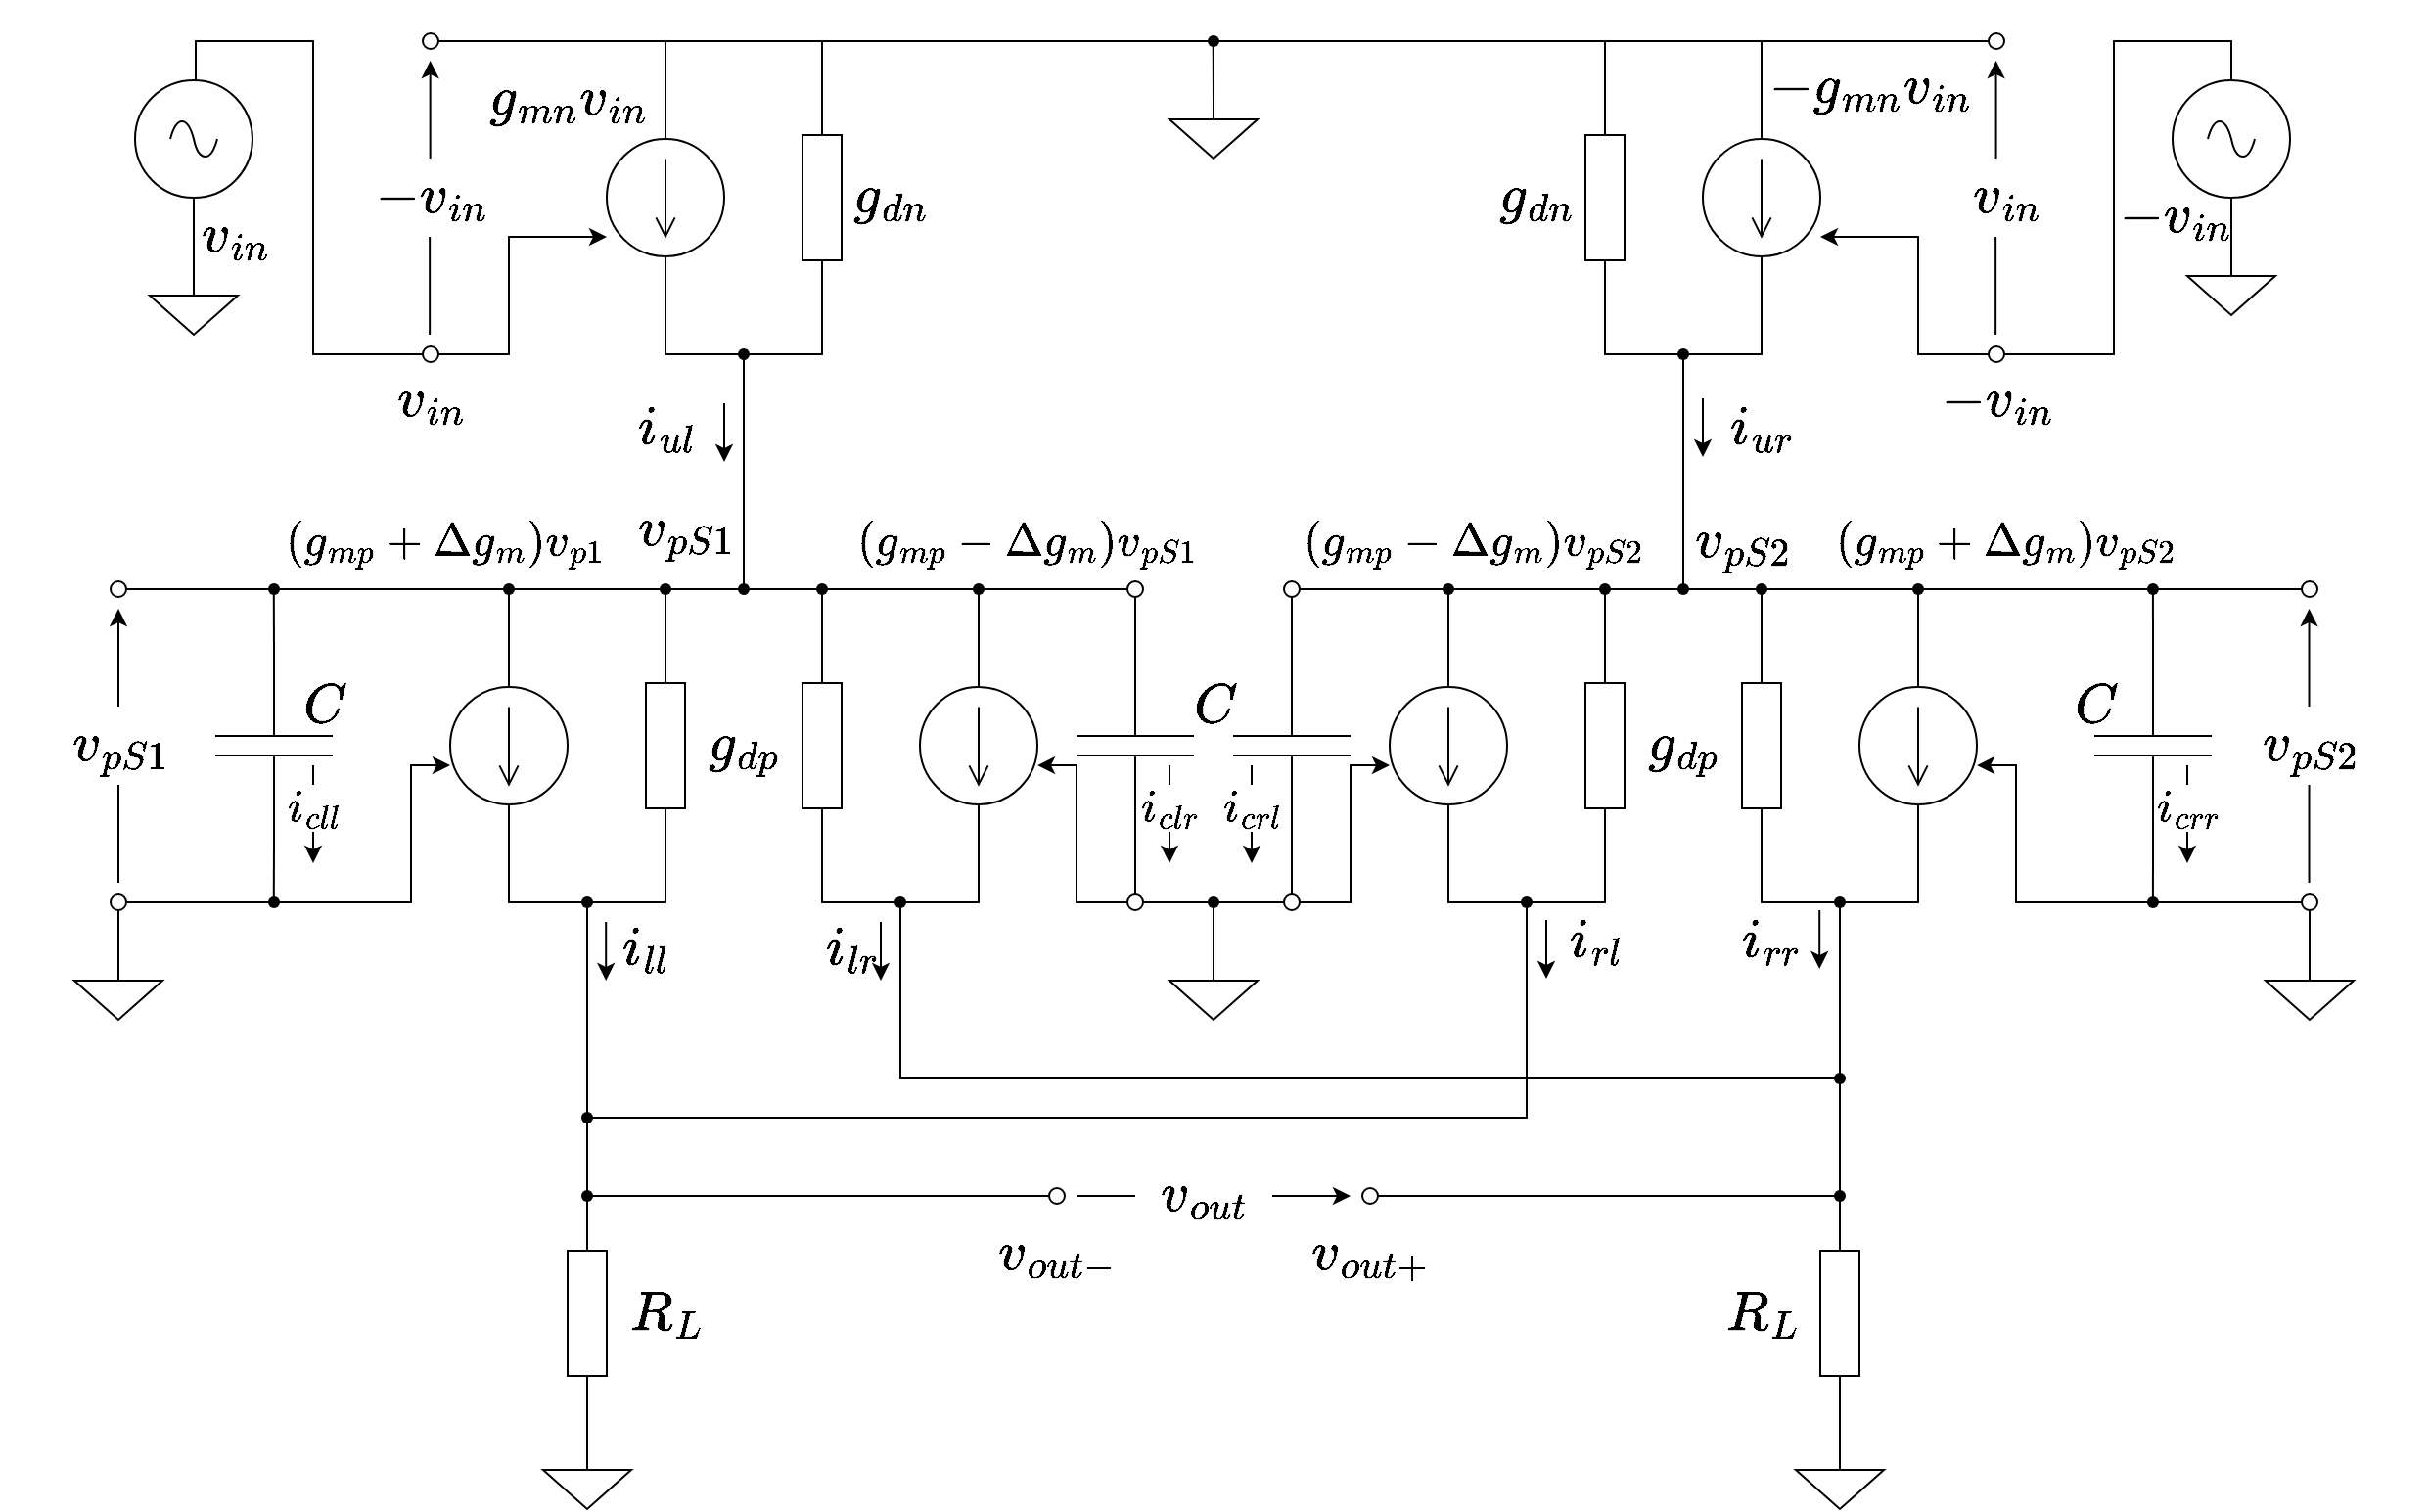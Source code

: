 <mxfile version="21.7.5" type="device">
  <diagram id="3Z-C-78g_D2M4Hc5ZRfr" name="ページ1">
    <mxGraphModel dx="1434" dy="836" grid="1" gridSize="10" guides="1" tooltips="1" connect="1" arrows="1" fold="1" page="0" pageScale="1" pageWidth="827" pageHeight="1169" math="1" shadow="0">
      <root>
        <mxCell id="0" />
        <mxCell id="1" parent="0" />
        <mxCell id="euXp8F2LgVDezUdXFR2Z-6" value="&lt;font style=&quot;font-size: 20px;&quot;&gt;`(g_{m p}+\Delta g_{m})v_{pS2}`&lt;/font&gt;" style="text;html=1;align=center;verticalAlign=middle;resizable=0;points=[];autosize=1;strokeColor=none;fillColor=none;fontSize=11;fontFamily=Helvetica;fontColor=default;" parent="1" vertex="1">
          <mxGeometry x="1090" y="316" width="310" height="40" as="geometry" />
        </mxCell>
        <mxCell id="Hx_Fb0d7paaMFf6icbwY-118" value="&lt;font style=&quot;font-size: 24px;&quot;&gt;`-g_{m n}v_{i n}`&lt;/font&gt;" style="text;html=1;align=center;verticalAlign=middle;resizable=0;points=[];autosize=1;strokeColor=none;fillColor=none;fontSize=11;fontFamily=Helvetica;fontColor=default;" parent="1" vertex="1">
          <mxGeometry x="1075" y="84" width="200" height="40" as="geometry" />
        </mxCell>
        <mxCell id="Hx_Fb0d7paaMFf6icbwY-153" value="&lt;font style=&quot;font-size: 24px;&quot;&gt;`g_{m n}v_{i n}`&lt;/font&gt;" style="text;html=1;align=center;verticalAlign=middle;resizable=0;points=[];autosize=1;strokeColor=none;fillColor=none;fontSize=11;fontFamily=Helvetica;fontColor=default;" parent="1" vertex="1">
          <mxGeometry x="415" y="90" width="190" height="40" as="geometry" />
        </mxCell>
        <mxCell id="5XcIdOqlf6TmVMvbWogk-29" style="edgeStyle=orthogonalEdgeStyle;shape=connector;rounded=0;orthogonalLoop=1;jettySize=auto;html=1;exitX=1;exitY=0.5;exitDx=0;exitDy=0;exitPerimeter=0;labelBackgroundColor=default;strokeColor=default;fontFamily=Helvetica;fontSize=11;fontColor=default;endArrow=none;endFill=0;" parent="1" source="Hx_Fb0d7paaMFf6icbwY-1" edge="1">
          <mxGeometry relative="1" as="geometry">
            <mxPoint x="640" y="80" as="targetPoint" />
          </mxGeometry>
        </mxCell>
        <mxCell id="Hx_Fb0d7paaMFf6icbwY-1" value="" style="pointerEvents=1;verticalLabelPosition=bottom;shadow=0;dashed=0;align=center;html=1;verticalAlign=top;shape=mxgraph.electrical.resistors.resistor_1;direction=south;flipV=1;" parent="1" vertex="1">
          <mxGeometry x="630" y="110" width="20" height="100" as="geometry" />
        </mxCell>
        <mxCell id="5XcIdOqlf6TmVMvbWogk-35" style="edgeStyle=orthogonalEdgeStyle;shape=connector;rounded=0;orthogonalLoop=1;jettySize=auto;html=1;exitX=0.5;exitY=0;exitDx=0;exitDy=0;exitPerimeter=0;labelBackgroundColor=default;strokeColor=default;fontFamily=Helvetica;fontSize=11;fontColor=default;endArrow=none;endFill=0;" parent="1" source="Hx_Fb0d7paaMFf6icbwY-2" edge="1">
          <mxGeometry relative="1" as="geometry">
            <mxPoint x="560" y="80" as="targetPoint" />
          </mxGeometry>
        </mxCell>
        <mxCell id="5XcIdOqlf6TmVMvbWogk-36" style="edgeStyle=orthogonalEdgeStyle;shape=connector;rounded=0;orthogonalLoop=1;jettySize=auto;html=1;exitX=0.5;exitY=1;exitDx=0;exitDy=0;exitPerimeter=0;entryX=0;entryY=0.5;entryDx=0;entryDy=0;entryPerimeter=0;labelBackgroundColor=default;strokeColor=default;fontFamily=Helvetica;fontSize=11;fontColor=default;endArrow=none;endFill=0;" parent="1" source="Hx_Fb0d7paaMFf6icbwY-2" target="Hx_Fb0d7paaMFf6icbwY-1" edge="1">
          <mxGeometry relative="1" as="geometry">
            <Array as="points">
              <mxPoint x="560" y="240" />
              <mxPoint x="640" y="240" />
            </Array>
          </mxGeometry>
        </mxCell>
        <mxCell id="Hx_Fb0d7paaMFf6icbwY-2" value="" style="pointerEvents=1;verticalLabelPosition=bottom;shadow=0;dashed=0;align=center;html=1;verticalAlign=top;shape=mxgraph.electrical.signal_sources.source;aspect=fixed;points=[[0.5,0,0],[1,0.5,0],[0.5,1,0],[0,0.5,0]];elSignalType=dc2;flipV=0;" parent="1" vertex="1">
          <mxGeometry x="530" y="130" width="60" height="60" as="geometry" />
        </mxCell>
        <mxCell id="5XcIdOqlf6TmVMvbWogk-28" style="edgeStyle=orthogonalEdgeStyle;shape=connector;rounded=0;orthogonalLoop=1;jettySize=auto;html=1;exitX=1;exitY=0.5;exitDx=0;exitDy=0;entryX=0;entryY=0.5;entryDx=0;entryDy=0;labelBackgroundColor=default;strokeColor=default;fontFamily=Helvetica;fontSize=11;fontColor=default;endArrow=none;endFill=0;" parent="1" source="Hx_Fb0d7paaMFf6icbwY-4" target="Hx_Fb0d7paaMFf6icbwY-8" edge="1">
          <mxGeometry relative="1" as="geometry" />
        </mxCell>
        <mxCell id="Hx_Fb0d7paaMFf6icbwY-4" value="" style="verticalLabelPosition=bottom;shadow=0;dashed=0;align=center;html=1;verticalAlign=top;strokeWidth=1;shape=ellipse;perimeter=ellipsePerimeter;aspect=fixed;" parent="1" vertex="1">
          <mxGeometry x="436" y="76" width="8" height="8" as="geometry" />
        </mxCell>
        <mxCell id="5XcIdOqlf6TmVMvbWogk-30" style="edgeStyle=orthogonalEdgeStyle;shape=connector;rounded=0;orthogonalLoop=1;jettySize=auto;html=1;exitX=1;exitY=0.5;exitDx=0;exitDy=0;exitPerimeter=0;labelBackgroundColor=default;strokeColor=default;fontFamily=Helvetica;fontSize=11;fontColor=default;endArrow=none;endFill=0;" parent="1" source="Hx_Fb0d7paaMFf6icbwY-5" edge="1">
          <mxGeometry relative="1" as="geometry">
            <mxPoint x="1040" y="80" as="targetPoint" />
          </mxGeometry>
        </mxCell>
        <mxCell id="Hx_Fb0d7paaMFf6icbwY-5" value="" style="pointerEvents=1;verticalLabelPosition=bottom;shadow=0;dashed=0;align=center;html=1;verticalAlign=top;shape=mxgraph.electrical.resistors.resistor_1;direction=south;flipH=1;flipV=1;" parent="1" vertex="1">
          <mxGeometry x="1030" y="110" width="20" height="100" as="geometry" />
        </mxCell>
        <mxCell id="5XcIdOqlf6TmVMvbWogk-37" style="edgeStyle=orthogonalEdgeStyle;shape=connector;rounded=0;orthogonalLoop=1;jettySize=auto;html=1;exitX=0.5;exitY=1;exitDx=0;exitDy=0;exitPerimeter=0;entryX=0;entryY=0.5;entryDx=0;entryDy=0;entryPerimeter=0;labelBackgroundColor=default;strokeColor=default;fontFamily=Helvetica;fontSize=11;fontColor=default;endArrow=none;endFill=0;" parent="1" source="Hx_Fb0d7paaMFf6icbwY-6" target="Hx_Fb0d7paaMFf6icbwY-5" edge="1">
          <mxGeometry y="10" relative="1" as="geometry">
            <Array as="points">
              <mxPoint x="1120" y="240" />
              <mxPoint x="1040" y="240" />
            </Array>
            <mxPoint as="offset" />
          </mxGeometry>
        </mxCell>
        <mxCell id="5XcIdOqlf6TmVMvbWogk-38" style="edgeStyle=orthogonalEdgeStyle;shape=connector;rounded=0;orthogonalLoop=1;jettySize=auto;html=1;exitX=0.5;exitY=0;exitDx=0;exitDy=0;exitPerimeter=0;labelBackgroundColor=default;strokeColor=default;fontFamily=Helvetica;fontSize=11;fontColor=default;endArrow=none;endFill=0;" parent="1" source="Hx_Fb0d7paaMFf6icbwY-6" edge="1">
          <mxGeometry relative="1" as="geometry">
            <mxPoint x="1120" y="80" as="targetPoint" />
          </mxGeometry>
        </mxCell>
        <mxCell id="Hx_Fb0d7paaMFf6icbwY-6" value="" style="pointerEvents=1;verticalLabelPosition=bottom;shadow=0;dashed=0;align=center;html=1;verticalAlign=top;shape=mxgraph.electrical.signal_sources.source;aspect=fixed;points=[[0.5,0,0],[1,0.5,0],[0.5,1,0],[0,0.5,0]];elSignalType=dc2;direction=east;flipH=1;flipV=0;" parent="1" vertex="1">
          <mxGeometry x="1090" y="130" width="60" height="60" as="geometry" />
        </mxCell>
        <mxCell id="5XcIdOqlf6TmVMvbWogk-46" style="edgeStyle=orthogonalEdgeStyle;shape=connector;rounded=0;orthogonalLoop=1;jettySize=auto;html=1;exitX=1;exitY=0.5;exitDx=0;exitDy=0;labelBackgroundColor=default;strokeColor=default;fontFamily=Helvetica;fontSize=11;fontColor=default;endArrow=classic;endFill=1;" parent="1" source="Hx_Fb0d7paaMFf6icbwY-7" target="Hx_Fb0d7paaMFf6icbwY-2" edge="1">
          <mxGeometry relative="1" as="geometry">
            <mxPoint x="510" y="180" as="targetPoint" />
            <Array as="points">
              <mxPoint x="480" y="240" />
              <mxPoint x="480" y="180" />
            </Array>
          </mxGeometry>
        </mxCell>
        <mxCell id="Hx_Fb0d7paaMFf6icbwY-7" value="" style="verticalLabelPosition=bottom;shadow=0;dashed=0;align=center;html=1;verticalAlign=top;strokeWidth=1;shape=ellipse;perimeter=ellipsePerimeter;aspect=fixed;" parent="1" vertex="1">
          <mxGeometry x="436" y="236" width="8" height="8" as="geometry" />
        </mxCell>
        <mxCell id="Hx_Fb0d7paaMFf6icbwY-8" value="" style="verticalLabelPosition=bottom;shadow=0;dashed=0;align=center;html=1;verticalAlign=top;strokeWidth=1;shape=ellipse;perimeter=ellipsePerimeter;aspect=fixed;" parent="1" vertex="1">
          <mxGeometry x="1236" y="76" width="8" height="8" as="geometry" />
        </mxCell>
        <mxCell id="Hx_Fb0d7paaMFf6icbwY-9" value="" style="verticalLabelPosition=bottom;shadow=0;dashed=0;align=center;html=1;verticalAlign=top;strokeWidth=1;shape=ellipse;perimeter=ellipsePerimeter;aspect=fixed;" parent="1" vertex="1">
          <mxGeometry x="1236" y="236" width="8" height="8" as="geometry" />
        </mxCell>
        <mxCell id="Hx_Fb0d7paaMFf6icbwY-35" value="&lt;font style=&quot;font-size: 24px;&quot;&gt;`-v_{i n}`&lt;/font&gt;" style="text;html=1;align=center;verticalAlign=middle;resizable=0;points=[];autosize=1;strokeColor=none;fillColor=none;fontSize=11;fontFamily=Helvetica;fontColor=default;" parent="1" vertex="1">
          <mxGeometry x="385" y="140" width="110" height="40" as="geometry" />
        </mxCell>
        <mxCell id="Hx_Fb0d7paaMFf6icbwY-39" value="&lt;font style=&quot;font-size: 24px;&quot;&gt;`v_{i n}`&lt;/font&gt;" style="text;html=1;align=center;verticalAlign=middle;resizable=0;points=[];autosize=1;strokeColor=none;fillColor=none;fontSize=11;fontFamily=Helvetica;fontColor=default;" parent="1" vertex="1">
          <mxGeometry x="1190" y="140" width="110" height="40" as="geometry" />
        </mxCell>
        <mxCell id="Hx_Fb0d7paaMFf6icbwY-47" style="edgeStyle=orthogonalEdgeStyle;shape=connector;rounded=0;orthogonalLoop=1;jettySize=auto;html=1;exitX=0;exitY=0.5;exitDx=0;exitDy=0;exitPerimeter=0;entryX=0.5;entryY=0;entryDx=0;entryDy=0;entryPerimeter=0;labelBackgroundColor=default;strokeColor=default;fontFamily=Helvetica;fontSize=11;fontColor=default;endArrow=none;endFill=0;" parent="1" source="Hx_Fb0d7paaMFf6icbwY-48" target="Hx_Fb0d7paaMFf6icbwY-50" edge="1">
          <mxGeometry relative="1" as="geometry">
            <Array as="points">
              <mxPoint x="560" y="360" />
              <mxPoint x="480" y="360" />
            </Array>
          </mxGeometry>
        </mxCell>
        <mxCell id="Hx_Fb0d7paaMFf6icbwY-74" style="edgeStyle=orthogonalEdgeStyle;shape=connector;rounded=0;orthogonalLoop=1;jettySize=auto;html=1;exitX=1;exitY=0.5;exitDx=0;exitDy=0;exitPerimeter=0;entryX=0.5;entryY=1;entryDx=0;entryDy=0;entryPerimeter=0;labelBackgroundColor=default;strokeColor=default;fontFamily=Helvetica;fontSize=24;fontColor=default;endArrow=none;endFill=0;" parent="1" source="Hx_Fb0d7paaMFf6icbwY-48" target="Hx_Fb0d7paaMFf6icbwY-50" edge="1">
          <mxGeometry x="0.058" y="-6" relative="1" as="geometry">
            <Array as="points">
              <mxPoint x="560" y="520" />
              <mxPoint x="480" y="520" />
            </Array>
            <mxPoint as="offset" />
          </mxGeometry>
        </mxCell>
        <mxCell id="Hx_Fb0d7paaMFf6icbwY-48" value="" style="pointerEvents=1;verticalLabelPosition=bottom;shadow=0;dashed=0;align=center;html=1;verticalAlign=top;shape=mxgraph.electrical.resistors.resistor_1;direction=south;" parent="1" vertex="1">
          <mxGeometry x="550" y="390" width="20" height="100" as="geometry" />
        </mxCell>
        <mxCell id="Hx_Fb0d7paaMFf6icbwY-50" value="" style="pointerEvents=1;verticalLabelPosition=bottom;shadow=0;dashed=0;align=center;html=1;verticalAlign=top;shape=mxgraph.electrical.signal_sources.source;aspect=fixed;points=[[0.5,0,0],[1,0.5,0],[0.5,1,0],[0,0.5,0]];elSignalType=dc2;" parent="1" vertex="1">
          <mxGeometry x="450" y="410" width="60" height="60" as="geometry" />
        </mxCell>
        <mxCell id="Hx_Fb0d7paaMFf6icbwY-76" style="edgeStyle=orthogonalEdgeStyle;shape=connector;rounded=0;orthogonalLoop=1;jettySize=auto;html=1;exitX=1;exitY=0.5;exitDx=0;exitDy=0;entryX=0;entryY=0.5;entryDx=0;entryDy=0;labelBackgroundColor=default;strokeColor=default;fontFamily=Helvetica;fontSize=24;fontColor=default;endArrow=none;endFill=0;" parent="1" source="Hx_Fb0d7paaMFf6icbwY-52" target="Hx_Fb0d7paaMFf6icbwY-61" edge="1">
          <mxGeometry relative="1" as="geometry" />
        </mxCell>
        <mxCell id="Hx_Fb0d7paaMFf6icbwY-52" value="" style="verticalLabelPosition=bottom;shadow=0;dashed=0;align=center;html=1;verticalAlign=top;strokeWidth=1;shape=ellipse;perimeter=ellipsePerimeter;aspect=fixed;" parent="1" vertex="1">
          <mxGeometry x="276.5" y="356" width="8" height="8" as="geometry" />
        </mxCell>
        <mxCell id="Hx_Fb0d7paaMFf6icbwY-54" style="edgeStyle=orthogonalEdgeStyle;shape=connector;rounded=0;orthogonalLoop=1;jettySize=auto;html=1;exitX=0;exitY=0.5;exitDx=0;exitDy=0;exitPerimeter=0;entryX=0.5;entryY=0;entryDx=0;entryDy=0;entryPerimeter=0;labelBackgroundColor=default;strokeColor=default;fontFamily=Helvetica;fontSize=11;fontColor=default;endArrow=none;endFill=0;" parent="1" source="Hx_Fb0d7paaMFf6icbwY-55" target="Hx_Fb0d7paaMFf6icbwY-57" edge="1">
          <mxGeometry y="10" relative="1" as="geometry">
            <Array as="points">
              <mxPoint x="640" y="360" />
              <mxPoint x="720" y="360" />
            </Array>
            <mxPoint as="offset" />
          </mxGeometry>
        </mxCell>
        <mxCell id="Hx_Fb0d7paaMFf6icbwY-75" style="edgeStyle=orthogonalEdgeStyle;shape=connector;rounded=0;orthogonalLoop=1;jettySize=auto;html=1;exitX=1;exitY=0.5;exitDx=0;exitDy=0;exitPerimeter=0;entryX=0.5;entryY=1;entryDx=0;entryDy=0;entryPerimeter=0;labelBackgroundColor=default;strokeColor=default;fontFamily=Helvetica;fontSize=24;fontColor=default;endArrow=none;endFill=0;" parent="1" source="Hx_Fb0d7paaMFf6icbwY-55" target="Hx_Fb0d7paaMFf6icbwY-57" edge="1">
          <mxGeometry relative="1" as="geometry">
            <Array as="points">
              <mxPoint x="640" y="520" />
              <mxPoint x="720" y="520" />
            </Array>
          </mxGeometry>
        </mxCell>
        <mxCell id="Hx_Fb0d7paaMFf6icbwY-55" value="" style="pointerEvents=1;verticalLabelPosition=bottom;shadow=0;dashed=0;align=center;html=1;verticalAlign=top;shape=mxgraph.electrical.resistors.resistor_1;direction=south;flipH=1;" parent="1" vertex="1">
          <mxGeometry x="630" y="390" width="20" height="100" as="geometry" />
        </mxCell>
        <mxCell id="Hx_Fb0d7paaMFf6icbwY-57" value="" style="pointerEvents=1;verticalLabelPosition=bottom;shadow=0;dashed=0;align=center;html=1;verticalAlign=top;shape=mxgraph.electrical.signal_sources.source;aspect=fixed;points=[[0.5,0,0],[1,0.5,0],[0.5,1,0],[0,0.5,0]];elSignalType=dc2;direction=east;flipH=1;" parent="1" vertex="1">
          <mxGeometry x="690" y="410" width="60" height="60" as="geometry" />
        </mxCell>
        <mxCell id="Hx_Fb0d7paaMFf6icbwY-82" style="edgeStyle=orthogonalEdgeStyle;shape=connector;rounded=0;orthogonalLoop=1;jettySize=auto;html=1;exitX=1;exitY=0.5;exitDx=0;exitDy=0;labelBackgroundColor=default;strokeColor=default;fontFamily=Helvetica;fontSize=24;fontColor=default;endArrow=classic;endFill=1;entryX=0;entryY=0.667;entryDx=0;entryDy=0;entryPerimeter=0;" parent="1" source="Hx_Fb0d7paaMFf6icbwY-59" target="Hx_Fb0d7paaMFf6icbwY-50" edge="1">
          <mxGeometry relative="1" as="geometry">
            <mxPoint x="445" y="450" as="targetPoint" />
            <Array as="points">
              <mxPoint x="430" y="520" />
              <mxPoint x="430" y="450" />
            </Array>
          </mxGeometry>
        </mxCell>
        <mxCell id="Hx_Fb0d7paaMFf6icbwY-59" value="" style="verticalLabelPosition=bottom;shadow=0;dashed=0;align=center;html=1;verticalAlign=top;strokeWidth=1;shape=ellipse;perimeter=ellipsePerimeter;aspect=fixed;" parent="1" vertex="1">
          <mxGeometry x="276.5" y="516" width="8" height="8" as="geometry" />
        </mxCell>
        <mxCell id="Hx_Fb0d7paaMFf6icbwY-61" value="" style="verticalLabelPosition=bottom;shadow=0;dashed=0;align=center;html=1;verticalAlign=top;strokeWidth=1;shape=ellipse;perimeter=ellipsePerimeter;aspect=fixed;" parent="1" vertex="1">
          <mxGeometry x="796" y="356" width="8" height="8" as="geometry" />
        </mxCell>
        <mxCell id="Hx_Fb0d7paaMFf6icbwY-83" style="edgeStyle=orthogonalEdgeStyle;shape=connector;rounded=0;orthogonalLoop=1;jettySize=auto;html=1;exitX=0;exitY=0.5;exitDx=0;exitDy=0;entryX=0;entryY=0.667;entryDx=0;entryDy=0;entryPerimeter=0;labelBackgroundColor=default;strokeColor=default;fontFamily=Helvetica;fontSize=24;fontColor=default;endArrow=classic;endFill=1;" parent="1" source="Hx_Fb0d7paaMFf6icbwY-62" target="Hx_Fb0d7paaMFf6icbwY-57" edge="1">
          <mxGeometry relative="1" as="geometry">
            <Array as="points">
              <mxPoint x="770" y="520" />
              <mxPoint x="770" y="450" />
            </Array>
          </mxGeometry>
        </mxCell>
        <mxCell id="Hx_Fb0d7paaMFf6icbwY-121" style="edgeStyle=orthogonalEdgeStyle;shape=connector;rounded=0;orthogonalLoop=1;jettySize=auto;html=1;exitX=1;exitY=0.5;exitDx=0;exitDy=0;entryX=0;entryY=0.5;entryDx=0;entryDy=0;labelBackgroundColor=default;strokeColor=default;fontFamily=Helvetica;fontSize=24;fontColor=default;endArrow=none;endFill=0;" parent="1" source="Hx_Fb0d7paaMFf6icbwY-62" target="Hx_Fb0d7paaMFf6icbwY-101" edge="1">
          <mxGeometry relative="1" as="geometry" />
        </mxCell>
        <mxCell id="Hx_Fb0d7paaMFf6icbwY-62" value="" style="verticalLabelPosition=bottom;shadow=0;dashed=0;align=center;html=1;verticalAlign=top;strokeWidth=1;shape=ellipse;perimeter=ellipsePerimeter;aspect=fixed;" parent="1" vertex="1">
          <mxGeometry x="796" y="516" width="8" height="8" as="geometry" />
        </mxCell>
        <mxCell id="Hx_Fb0d7paaMFf6icbwY-67" value="" style="endArrow=classic;html=1;rounded=0;labelBackgroundColor=default;strokeColor=default;fontFamily=Helvetica;fontSize=11;fontColor=default;shape=connector;" parent="1" edge="1">
          <mxGeometry x="-1" y="-4" width="50" height="50" relative="1" as="geometry">
            <mxPoint x="280.5" y="420" as="sourcePoint" />
            <mxPoint x="280.5" y="370" as="targetPoint" />
            <mxPoint as="offset" />
          </mxGeometry>
        </mxCell>
        <mxCell id="Hx_Fb0d7paaMFf6icbwY-68" value="" style="endArrow=none;html=1;rounded=0;labelBackgroundColor=default;strokeColor=default;fontFamily=Helvetica;fontSize=11;fontColor=default;shape=connector;" parent="1" edge="1">
          <mxGeometry width="50" height="50" relative="1" as="geometry">
            <mxPoint x="280.5" y="510" as="sourcePoint" />
            <mxPoint x="280.5" y="460" as="targetPoint" />
          </mxGeometry>
        </mxCell>
        <mxCell id="Hx_Fb0d7paaMFf6icbwY-77" value="" style="shape=waypoint;sketch=0;fillStyle=solid;size=6;pointerEvents=1;points=[];fillColor=none;resizable=0;rotatable=0;perimeter=centerPerimeter;snapToPoint=1;fontFamily=Helvetica;fontSize=11;fontColor=default;" parent="1" vertex="1">
          <mxGeometry x="460" y="340" width="40" height="40" as="geometry" />
        </mxCell>
        <mxCell id="Hx_Fb0d7paaMFf6icbwY-78" value="" style="shape=waypoint;sketch=0;fillStyle=solid;size=6;pointerEvents=1;points=[];fillColor=none;resizable=0;rotatable=0;perimeter=centerPerimeter;snapToPoint=1;fontFamily=Helvetica;fontSize=11;fontColor=default;" parent="1" vertex="1">
          <mxGeometry x="540" y="340" width="40" height="40" as="geometry" />
        </mxCell>
        <mxCell id="Hx_Fb0d7paaMFf6icbwY-79" value="" style="shape=waypoint;sketch=0;fillStyle=solid;size=6;pointerEvents=1;points=[];fillColor=none;resizable=0;rotatable=0;perimeter=centerPerimeter;snapToPoint=1;fontFamily=Helvetica;fontSize=11;fontColor=default;" parent="1" vertex="1">
          <mxGeometry x="620" y="340" width="40" height="40" as="geometry" />
        </mxCell>
        <mxCell id="Hx_Fb0d7paaMFf6icbwY-80" value="" style="shape=waypoint;sketch=0;fillStyle=solid;size=6;pointerEvents=1;points=[];fillColor=none;resizable=0;rotatable=0;perimeter=centerPerimeter;snapToPoint=1;fontFamily=Helvetica;fontSize=11;fontColor=default;" parent="1" vertex="1">
          <mxGeometry x="700" y="340" width="40" height="40" as="geometry" />
        </mxCell>
        <mxCell id="Hx_Fb0d7paaMFf6icbwY-84" value="&lt;font style=&quot;font-size: 24px;&quot;&gt;`v_{pS1}`&lt;/font&gt;" style="text;html=1;align=center;verticalAlign=middle;resizable=0;points=[];autosize=1;strokeColor=none;fillColor=none;fontSize=11;fontFamily=Helvetica;fontColor=default;" parent="1" vertex="1">
          <mxGeometry x="220.5" y="420" width="120" height="40" as="geometry" />
        </mxCell>
        <mxCell id="Hx_Fb0d7paaMFf6icbwY-86" value="&lt;font style=&quot;font-size: 20px;&quot;&gt;`(g_{m p}+\Delta g_{m})v_{p1}`&lt;/font&gt;" style="text;html=1;align=center;verticalAlign=middle;resizable=0;points=[];autosize=1;strokeColor=none;fillColor=none;fontSize=11;fontFamily=Helvetica;fontColor=default;" parent="1" vertex="1">
          <mxGeometry x="296.5" y="316" width="300" height="40" as="geometry" />
        </mxCell>
        <mxCell id="Hx_Fb0d7paaMFf6icbwY-88" value="&lt;font style=&quot;font-size: 20px;&quot;&gt;`(g_{m p}-\Delta g_{m})v_{pS1}`&lt;/font&gt;" style="text;html=1;align=center;verticalAlign=middle;resizable=0;points=[];autosize=1;strokeColor=none;fillColor=none;fontSize=11;fontFamily=Helvetica;fontColor=default;" parent="1" vertex="1">
          <mxGeometry x="590" y="316" width="310" height="40" as="geometry" />
        </mxCell>
        <mxCell id="Hx_Fb0d7paaMFf6icbwY-89" value="&lt;font style=&quot;font-size: 24px;&quot;&gt;`g_{dp}`&lt;/font&gt;" style="text;html=1;align=center;verticalAlign=middle;resizable=0;points=[];autosize=1;strokeColor=none;fillColor=none;fontSize=11;fontFamily=Helvetica;fontColor=default;" parent="1" vertex="1">
          <mxGeometry x="545" y="420" width="110" height="40" as="geometry" />
        </mxCell>
        <mxCell id="Hx_Fb0d7paaMFf6icbwY-90" style="edgeStyle=orthogonalEdgeStyle;shape=connector;rounded=0;orthogonalLoop=1;jettySize=auto;html=1;exitX=0;exitY=0.5;exitDx=0;exitDy=0;exitPerimeter=0;entryX=0.5;entryY=0;entryDx=0;entryDy=0;entryPerimeter=0;labelBackgroundColor=default;strokeColor=default;fontFamily=Helvetica;fontSize=11;fontColor=default;endArrow=none;endFill=0;" parent="1" source="Hx_Fb0d7paaMFf6icbwY-92" target="Hx_Fb0d7paaMFf6icbwY-93" edge="1">
          <mxGeometry relative="1" as="geometry">
            <Array as="points">
              <mxPoint x="1040" y="360" />
              <mxPoint x="960" y="360" />
            </Array>
          </mxGeometry>
        </mxCell>
        <mxCell id="Hx_Fb0d7paaMFf6icbwY-91" style="edgeStyle=orthogonalEdgeStyle;shape=connector;rounded=0;orthogonalLoop=1;jettySize=auto;html=1;exitX=1;exitY=0.5;exitDx=0;exitDy=0;exitPerimeter=0;entryX=0.5;entryY=1;entryDx=0;entryDy=0;entryPerimeter=0;labelBackgroundColor=default;strokeColor=default;fontFamily=Helvetica;fontSize=24;fontColor=default;endArrow=none;endFill=0;" parent="1" source="Hx_Fb0d7paaMFf6icbwY-92" target="Hx_Fb0d7paaMFf6icbwY-93" edge="1">
          <mxGeometry x="0.058" y="-6" relative="1" as="geometry">
            <Array as="points">
              <mxPoint x="1040" y="520" />
              <mxPoint x="960" y="520" />
            </Array>
            <mxPoint as="offset" />
          </mxGeometry>
        </mxCell>
        <mxCell id="Hx_Fb0d7paaMFf6icbwY-92" value="" style="pointerEvents=1;verticalLabelPosition=bottom;shadow=0;dashed=0;align=center;html=1;verticalAlign=top;shape=mxgraph.electrical.resistors.resistor_1;direction=south;" parent="1" vertex="1">
          <mxGeometry x="1030" y="390" width="20" height="100" as="geometry" />
        </mxCell>
        <mxCell id="Hx_Fb0d7paaMFf6icbwY-93" value="" style="pointerEvents=1;verticalLabelPosition=bottom;shadow=0;dashed=0;align=center;html=1;verticalAlign=top;shape=mxgraph.electrical.signal_sources.source;aspect=fixed;points=[[0.5,0,0],[1,0.5,0],[0.5,1,0],[0,0.5,0]];elSignalType=dc2;" parent="1" vertex="1">
          <mxGeometry x="930" y="410" width="60" height="60" as="geometry" />
        </mxCell>
        <mxCell id="Hx_Fb0d7paaMFf6icbwY-94" style="edgeStyle=orthogonalEdgeStyle;shape=connector;rounded=0;orthogonalLoop=1;jettySize=auto;html=1;exitX=1;exitY=0.5;exitDx=0;exitDy=0;entryX=0;entryY=0.5;entryDx=0;entryDy=0;labelBackgroundColor=default;strokeColor=default;fontFamily=Helvetica;fontSize=24;fontColor=default;endArrow=none;endFill=0;" parent="1" source="Hx_Fb0d7paaMFf6icbwY-95" target="Hx_Fb0d7paaMFf6icbwY-102" edge="1">
          <mxGeometry relative="1" as="geometry" />
        </mxCell>
        <mxCell id="Hx_Fb0d7paaMFf6icbwY-95" value="" style="verticalLabelPosition=bottom;shadow=0;dashed=0;align=center;html=1;verticalAlign=top;strokeWidth=1;shape=ellipse;perimeter=ellipsePerimeter;aspect=fixed;" parent="1" vertex="1">
          <mxGeometry x="876" y="356" width="8" height="8" as="geometry" />
        </mxCell>
        <mxCell id="Hx_Fb0d7paaMFf6icbwY-96" style="edgeStyle=orthogonalEdgeStyle;shape=connector;rounded=0;orthogonalLoop=1;jettySize=auto;html=1;exitX=0;exitY=0.5;exitDx=0;exitDy=0;exitPerimeter=0;entryX=0.5;entryY=0;entryDx=0;entryDy=0;entryPerimeter=0;labelBackgroundColor=default;strokeColor=default;fontFamily=Helvetica;fontSize=11;fontColor=default;endArrow=none;endFill=0;" parent="1" source="Hx_Fb0d7paaMFf6icbwY-98" target="Hx_Fb0d7paaMFf6icbwY-99" edge="1">
          <mxGeometry y="10" relative="1" as="geometry">
            <Array as="points">
              <mxPoint x="1120" y="360" />
              <mxPoint x="1200" y="360" />
            </Array>
            <mxPoint as="offset" />
          </mxGeometry>
        </mxCell>
        <mxCell id="Hx_Fb0d7paaMFf6icbwY-97" style="edgeStyle=orthogonalEdgeStyle;shape=connector;rounded=0;orthogonalLoop=1;jettySize=auto;html=1;exitX=1;exitY=0.5;exitDx=0;exitDy=0;exitPerimeter=0;entryX=0.5;entryY=1;entryDx=0;entryDy=0;entryPerimeter=0;labelBackgroundColor=default;strokeColor=default;fontFamily=Helvetica;fontSize=24;fontColor=default;endArrow=none;endFill=0;" parent="1" source="Hx_Fb0d7paaMFf6icbwY-98" target="Hx_Fb0d7paaMFf6icbwY-99" edge="1">
          <mxGeometry relative="1" as="geometry">
            <Array as="points">
              <mxPoint x="1120" y="520" />
              <mxPoint x="1200" y="520" />
            </Array>
          </mxGeometry>
        </mxCell>
        <mxCell id="Hx_Fb0d7paaMFf6icbwY-98" value="" style="pointerEvents=1;verticalLabelPosition=bottom;shadow=0;dashed=0;align=center;html=1;verticalAlign=top;shape=mxgraph.electrical.resistors.resistor_1;direction=south;flipH=1;" parent="1" vertex="1">
          <mxGeometry x="1110" y="390" width="20" height="100" as="geometry" />
        </mxCell>
        <mxCell id="Hx_Fb0d7paaMFf6icbwY-99" value="" style="pointerEvents=1;verticalLabelPosition=bottom;shadow=0;dashed=0;align=center;html=1;verticalAlign=top;shape=mxgraph.electrical.signal_sources.source;aspect=fixed;points=[[0.5,0,0],[1,0.5,0],[0.5,1,0],[0,0.5,0]];elSignalType=dc2;direction=east;flipH=1;" parent="1" vertex="1">
          <mxGeometry x="1170" y="410" width="60" height="60" as="geometry" />
        </mxCell>
        <mxCell id="Hx_Fb0d7paaMFf6icbwY-100" style="edgeStyle=orthogonalEdgeStyle;shape=connector;rounded=0;orthogonalLoop=1;jettySize=auto;html=1;exitX=1;exitY=0.5;exitDx=0;exitDy=0;labelBackgroundColor=default;strokeColor=default;fontFamily=Helvetica;fontSize=24;fontColor=default;endArrow=classic;endFill=1;entryX=0;entryY=0.667;entryDx=0;entryDy=0;entryPerimeter=0;" parent="1" source="Hx_Fb0d7paaMFf6icbwY-101" target="Hx_Fb0d7paaMFf6icbwY-93" edge="1">
          <mxGeometry relative="1" as="geometry">
            <mxPoint x="925" y="450" as="targetPoint" />
            <Array as="points">
              <mxPoint x="910" y="520" />
              <mxPoint x="910" y="450" />
            </Array>
          </mxGeometry>
        </mxCell>
        <mxCell id="Hx_Fb0d7paaMFf6icbwY-101" value="" style="verticalLabelPosition=bottom;shadow=0;dashed=0;align=center;html=1;verticalAlign=top;strokeWidth=1;shape=ellipse;perimeter=ellipsePerimeter;aspect=fixed;" parent="1" vertex="1">
          <mxGeometry x="876" y="516" width="8" height="8" as="geometry" />
        </mxCell>
        <mxCell id="Hx_Fb0d7paaMFf6icbwY-102" value="" style="verticalLabelPosition=bottom;shadow=0;dashed=0;align=center;html=1;verticalAlign=top;strokeWidth=1;shape=ellipse;perimeter=ellipsePerimeter;aspect=fixed;" parent="1" vertex="1">
          <mxGeometry x="1396" y="356" width="8" height="8" as="geometry" />
        </mxCell>
        <mxCell id="Hx_Fb0d7paaMFf6icbwY-103" style="edgeStyle=orthogonalEdgeStyle;shape=connector;rounded=0;orthogonalLoop=1;jettySize=auto;html=1;exitX=0;exitY=0.5;exitDx=0;exitDy=0;entryX=0;entryY=0.667;entryDx=0;entryDy=0;entryPerimeter=0;labelBackgroundColor=default;strokeColor=default;fontFamily=Helvetica;fontSize=24;fontColor=default;endArrow=classic;endFill=1;" parent="1" source="Hx_Fb0d7paaMFf6icbwY-104" target="Hx_Fb0d7paaMFf6icbwY-99" edge="1">
          <mxGeometry relative="1" as="geometry">
            <Array as="points">
              <mxPoint x="1250" y="520" />
              <mxPoint x="1250" y="450" />
            </Array>
          </mxGeometry>
        </mxCell>
        <mxCell id="Hx_Fb0d7paaMFf6icbwY-104" value="" style="verticalLabelPosition=bottom;shadow=0;dashed=0;align=center;html=1;verticalAlign=top;strokeWidth=1;shape=ellipse;perimeter=ellipsePerimeter;aspect=fixed;" parent="1" vertex="1">
          <mxGeometry x="1396" y="516" width="8" height="8" as="geometry" />
        </mxCell>
        <mxCell id="Hx_Fb0d7paaMFf6icbwY-107" value="" style="endArrow=classic;html=1;rounded=0;labelBackgroundColor=default;strokeColor=default;fontFamily=Helvetica;fontSize=11;fontColor=default;shape=connector;" parent="1" edge="1">
          <mxGeometry x="-1" y="-4" width="50" height="50" relative="1" as="geometry">
            <mxPoint x="1399.76" y="420" as="sourcePoint" />
            <mxPoint x="1399.76" y="370" as="targetPoint" />
            <mxPoint as="offset" />
          </mxGeometry>
        </mxCell>
        <mxCell id="Hx_Fb0d7paaMFf6icbwY-108" value="" style="endArrow=none;html=1;rounded=0;labelBackgroundColor=default;strokeColor=default;fontFamily=Helvetica;fontSize=11;fontColor=default;shape=connector;" parent="1" edge="1">
          <mxGeometry width="50" height="50" relative="1" as="geometry">
            <mxPoint x="1399.76" y="510" as="sourcePoint" />
            <mxPoint x="1399.76" y="460" as="targetPoint" />
          </mxGeometry>
        </mxCell>
        <mxCell id="Hx_Fb0d7paaMFf6icbwY-109" value="" style="shape=waypoint;sketch=0;fillStyle=solid;size=6;pointerEvents=1;points=[];fillColor=none;resizable=0;rotatable=0;perimeter=centerPerimeter;snapToPoint=1;fontFamily=Helvetica;fontSize=11;fontColor=default;" parent="1" vertex="1">
          <mxGeometry x="940" y="340" width="40" height="40" as="geometry" />
        </mxCell>
        <mxCell id="Hx_Fb0d7paaMFf6icbwY-110" value="" style="shape=waypoint;sketch=0;fillStyle=solid;size=6;pointerEvents=1;points=[];fillColor=none;resizable=0;rotatable=0;perimeter=centerPerimeter;snapToPoint=1;fontFamily=Helvetica;fontSize=11;fontColor=default;" parent="1" vertex="1">
          <mxGeometry x="1020" y="340" width="40" height="40" as="geometry" />
        </mxCell>
        <mxCell id="Hx_Fb0d7paaMFf6icbwY-111" value="" style="shape=waypoint;sketch=0;fillStyle=solid;size=6;pointerEvents=1;points=[];fillColor=none;resizable=0;rotatable=0;perimeter=centerPerimeter;snapToPoint=1;fontFamily=Helvetica;fontSize=11;fontColor=default;" parent="1" vertex="1">
          <mxGeometry x="1100" y="340" width="40" height="40" as="geometry" />
        </mxCell>
        <mxCell id="Hx_Fb0d7paaMFf6icbwY-112" value="" style="shape=waypoint;sketch=0;fillStyle=solid;size=6;pointerEvents=1;points=[];fillColor=none;resizable=0;rotatable=0;perimeter=centerPerimeter;snapToPoint=1;fontFamily=Helvetica;fontSize=11;fontColor=default;" parent="1" vertex="1">
          <mxGeometry x="1180" y="340" width="40" height="40" as="geometry" />
        </mxCell>
        <mxCell id="Hx_Fb0d7paaMFf6icbwY-114" value="&lt;font style=&quot;font-size: 24px;&quot;&gt;`v_{pS2}`&lt;/font&gt;" style="text;html=1;align=center;verticalAlign=middle;resizable=0;points=[];autosize=1;strokeColor=none;fillColor=none;fontSize=11;fontFamily=Helvetica;fontColor=default;" parent="1" vertex="1">
          <mxGeometry x="1340" y="420" width="120" height="40" as="geometry" />
        </mxCell>
        <mxCell id="Hx_Fb0d7paaMFf6icbwY-117" value="&lt;font style=&quot;font-size: 24px;&quot;&gt;`g_{dp}`&lt;/font&gt;" style="text;html=1;align=center;verticalAlign=middle;resizable=0;points=[];autosize=1;strokeColor=none;fillColor=none;fontSize=11;fontFamily=Helvetica;fontColor=default;" parent="1" vertex="1">
          <mxGeometry x="1025" y="420" width="110" height="40" as="geometry" />
        </mxCell>
        <mxCell id="Hx_Fb0d7paaMFf6icbwY-119" value="&lt;font style=&quot;font-size: 24px;&quot;&gt;`g_{dn}`&lt;/font&gt;" style="text;html=1;align=center;verticalAlign=middle;resizable=0;points=[];autosize=1;strokeColor=none;fillColor=none;fontSize=11;fontFamily=Helvetica;fontColor=default;" parent="1" vertex="1">
          <mxGeometry x="950" y="140" width="110" height="40" as="geometry" />
        </mxCell>
        <mxCell id="Hx_Fb0d7paaMFf6icbwY-120" value="&lt;font style=&quot;font-size: 24px;&quot;&gt;`R_{L}`&lt;/font&gt;" style="text;html=1;align=center;verticalAlign=middle;resizable=0;points=[];autosize=1;strokeColor=none;fillColor=none;fontSize=11;fontFamily=Helvetica;fontColor=default;" parent="1" vertex="1">
          <mxGeometry x="510" y="710" width="100" height="40" as="geometry" />
        </mxCell>
        <mxCell id="Hx_Fb0d7paaMFf6icbwY-122" value="" style="endArrow=none;html=1;rounded=0;labelBackgroundColor=default;strokeColor=default;fontFamily=Helvetica;fontSize=24;fontColor=default;shape=connector;" parent="1" source="Hx_Fb0d7paaMFf6icbwY-149" edge="1">
          <mxGeometry width="50" height="50" relative="1" as="geometry">
            <mxPoint x="1160" y="560" as="sourcePoint" />
            <mxPoint x="680" y="520" as="targetPoint" />
            <Array as="points">
              <mxPoint x="680" y="610" />
            </Array>
          </mxGeometry>
        </mxCell>
        <mxCell id="Hx_Fb0d7paaMFf6icbwY-123" value="" style="endArrow=none;html=1;rounded=0;labelBackgroundColor=default;strokeColor=default;fontFamily=Helvetica;fontSize=24;fontColor=default;shape=connector;" parent="1" source="Hx_Fb0d7paaMFf6icbwY-151" edge="1">
          <mxGeometry width="50" height="50" relative="1" as="geometry">
            <mxPoint x="520" y="580" as="sourcePoint" />
            <mxPoint x="1000" y="520" as="targetPoint" />
            <Array as="points">
              <mxPoint x="1000" y="630" />
            </Array>
          </mxGeometry>
        </mxCell>
        <mxCell id="Hx_Fb0d7paaMFf6icbwY-126" style="edgeStyle=orthogonalEdgeStyle;shape=connector;rounded=0;orthogonalLoop=1;jettySize=auto;html=1;exitX=0;exitY=0.5;exitDx=0;exitDy=0;exitPerimeter=0;labelBackgroundColor=default;strokeColor=default;fontFamily=Helvetica;fontSize=24;fontColor=default;endArrow=none;endFill=0;" parent="1" source="Hx_Fb0d7paaMFf6icbwY-124" edge="1">
          <mxGeometry relative="1" as="geometry">
            <mxPoint x="520" y="520" as="targetPoint" />
          </mxGeometry>
        </mxCell>
        <mxCell id="Hx_Fb0d7paaMFf6icbwY-132" style="edgeStyle=orthogonalEdgeStyle;shape=connector;rounded=0;orthogonalLoop=1;jettySize=auto;html=1;exitX=1;exitY=0.5;exitDx=0;exitDy=0;exitPerimeter=0;entryX=0.5;entryY=0;entryDx=0;entryDy=0;entryPerimeter=0;labelBackgroundColor=default;strokeColor=default;fontFamily=Helvetica;fontSize=24;fontColor=default;endArrow=none;endFill=0;" parent="1" source="Hx_Fb0d7paaMFf6icbwY-124" target="Hx_Fb0d7paaMFf6icbwY-131" edge="1">
          <mxGeometry relative="1" as="geometry" />
        </mxCell>
        <mxCell id="Hx_Fb0d7paaMFf6icbwY-124" value="" style="pointerEvents=1;verticalLabelPosition=bottom;shadow=0;dashed=0;align=center;html=1;verticalAlign=top;shape=mxgraph.electrical.resistors.resistor_1;direction=south;fontFamily=Helvetica;fontSize=24;fontColor=default;" parent="1" vertex="1">
          <mxGeometry x="510" y="680" width="20" height="100" as="geometry" />
        </mxCell>
        <mxCell id="Hx_Fb0d7paaMFf6icbwY-127" style="edgeStyle=orthogonalEdgeStyle;shape=connector;rounded=0;orthogonalLoop=1;jettySize=auto;html=1;exitX=0;exitY=0.5;exitDx=0;exitDy=0;exitPerimeter=0;labelBackgroundColor=default;strokeColor=default;fontFamily=Helvetica;fontSize=24;fontColor=default;endArrow=none;endFill=0;" parent="1" source="Hx_Fb0d7paaMFf6icbwY-125" edge="1">
          <mxGeometry relative="1" as="geometry">
            <mxPoint x="1160" y="520" as="targetPoint" />
          </mxGeometry>
        </mxCell>
        <mxCell id="Hx_Fb0d7paaMFf6icbwY-125" value="" style="pointerEvents=1;verticalLabelPosition=bottom;shadow=0;dashed=0;align=center;html=1;verticalAlign=top;shape=mxgraph.electrical.resistors.resistor_1;direction=south;fontFamily=Helvetica;fontSize=24;fontColor=default;" parent="1" vertex="1">
          <mxGeometry x="1150" y="680" width="20" height="100" as="geometry" />
        </mxCell>
        <mxCell id="Hx_Fb0d7paaMFf6icbwY-130" style="edgeStyle=orthogonalEdgeStyle;shape=connector;rounded=0;orthogonalLoop=1;jettySize=auto;html=1;exitX=0.5;exitY=0;exitDx=0;exitDy=0;exitPerimeter=0;entryX=1;entryY=0.5;entryDx=0;entryDy=0;entryPerimeter=0;labelBackgroundColor=default;strokeColor=default;fontFamily=Helvetica;fontSize=24;fontColor=default;endArrow=none;endFill=0;" parent="1" source="Hx_Fb0d7paaMFf6icbwY-129" target="Hx_Fb0d7paaMFf6icbwY-125" edge="1">
          <mxGeometry relative="1" as="geometry" />
        </mxCell>
        <mxCell id="Hx_Fb0d7paaMFf6icbwY-129" value="" style="pointerEvents=1;verticalLabelPosition=bottom;shadow=0;dashed=0;align=center;html=1;verticalAlign=top;shape=mxgraph.electrical.signal_sources.signal_ground;fontFamily=Helvetica;fontSize=24;fontColor=default;" parent="1" vertex="1">
          <mxGeometry x="1137.5" y="800" width="45" height="30" as="geometry" />
        </mxCell>
        <mxCell id="Hx_Fb0d7paaMFf6icbwY-131" value="" style="pointerEvents=1;verticalLabelPosition=bottom;shadow=0;dashed=0;align=center;html=1;verticalAlign=top;shape=mxgraph.electrical.signal_sources.signal_ground;fontFamily=Helvetica;fontSize=24;fontColor=default;" parent="1" vertex="1">
          <mxGeometry x="497.5" y="800" width="45" height="30" as="geometry" />
        </mxCell>
        <mxCell id="Hx_Fb0d7paaMFf6icbwY-136" style="edgeStyle=orthogonalEdgeStyle;shape=connector;rounded=0;orthogonalLoop=1;jettySize=auto;html=1;exitX=0;exitY=0.5;exitDx=0;exitDy=0;labelBackgroundColor=default;strokeColor=default;fontFamily=Helvetica;fontSize=24;fontColor=default;endArrow=none;endFill=0;" parent="1" source="Hx_Fb0d7paaMFf6icbwY-133" edge="1">
          <mxGeometry relative="1" as="geometry">
            <mxPoint x="520" y="670" as="targetPoint" />
          </mxGeometry>
        </mxCell>
        <mxCell id="Hx_Fb0d7paaMFf6icbwY-133" value="" style="verticalLabelPosition=bottom;shadow=0;dashed=0;align=center;html=1;verticalAlign=top;strokeWidth=1;shape=ellipse;perimeter=ellipsePerimeter;aspect=fixed;fontFamily=Helvetica;fontSize=24;fontColor=default;" parent="1" vertex="1">
          <mxGeometry x="756" y="666" width="8" height="8" as="geometry" />
        </mxCell>
        <mxCell id="Hx_Fb0d7paaMFf6icbwY-137" style="edgeStyle=orthogonalEdgeStyle;shape=connector;rounded=0;orthogonalLoop=1;jettySize=auto;html=1;exitX=1;exitY=0.5;exitDx=0;exitDy=0;labelBackgroundColor=default;strokeColor=default;fontFamily=Helvetica;fontSize=24;fontColor=default;endArrow=none;endFill=0;" parent="1" source="Hx_Fb0d7paaMFf6icbwY-134" edge="1">
          <mxGeometry relative="1" as="geometry">
            <mxPoint x="1160" y="670" as="targetPoint" />
          </mxGeometry>
        </mxCell>
        <mxCell id="Hx_Fb0d7paaMFf6icbwY-134" value="" style="verticalLabelPosition=bottom;shadow=0;dashed=0;align=center;html=1;verticalAlign=top;strokeWidth=1;shape=ellipse;perimeter=ellipsePerimeter;aspect=fixed;fontFamily=Helvetica;fontSize=24;fontColor=default;" parent="1" vertex="1">
          <mxGeometry x="916" y="666" width="8" height="8" as="geometry" />
        </mxCell>
        <mxCell id="Hx_Fb0d7paaMFf6icbwY-138" value="" style="endArrow=classic;html=1;rounded=0;labelBackgroundColor=default;strokeColor=default;fontFamily=Helvetica;fontSize=11;fontColor=default;shape=connector;" parent="1" edge="1">
          <mxGeometry x="-1" y="-106" width="50" height="50" relative="1" as="geometry">
            <mxPoint x="870" y="670" as="sourcePoint" />
            <mxPoint x="910" y="670" as="targetPoint" />
            <mxPoint x="-26" y="70" as="offset" />
          </mxGeometry>
        </mxCell>
        <mxCell id="Hx_Fb0d7paaMFf6icbwY-140" value="" style="endArrow=none;html=1;rounded=0;labelBackgroundColor=default;strokeColor=default;fontFamily=Helvetica;fontSize=11;fontColor=default;shape=connector;" parent="1" edge="1">
          <mxGeometry x="-1" y="112" width="50" height="50" relative="1" as="geometry">
            <mxPoint x="800" y="670" as="sourcePoint" />
            <mxPoint x="770" y="670" as="targetPoint" />
            <mxPoint x="62" y="100" as="offset" />
          </mxGeometry>
        </mxCell>
        <mxCell id="Hx_Fb0d7paaMFf6icbwY-141" value="&lt;font style=&quot;font-size: 24px;&quot;&gt;`v_{out}`&lt;/font&gt;" style="text;html=1;align=center;verticalAlign=middle;resizable=0;points=[];autosize=1;strokeColor=none;fillColor=none;fontSize=11;fontFamily=Helvetica;fontColor=default;" parent="1" vertex="1">
          <mxGeometry x="780" y="650" width="110" height="40" as="geometry" />
        </mxCell>
        <mxCell id="Hx_Fb0d7paaMFf6icbwY-144" value="&lt;font style=&quot;font-size: 24px;&quot;&gt;`R_{L}`&lt;/font&gt;" style="text;html=1;align=center;verticalAlign=middle;resizable=0;points=[];autosize=1;strokeColor=none;fillColor=none;fontSize=11;fontFamily=Helvetica;fontColor=default;" parent="1" vertex="1">
          <mxGeometry x="1070" y="710" width="100" height="40" as="geometry" />
        </mxCell>
        <mxCell id="Hx_Fb0d7paaMFf6icbwY-145" value="" style="shape=waypoint;sketch=0;fillStyle=solid;size=6;pointerEvents=1;points=[];fillColor=none;resizable=0;rotatable=0;perimeter=centerPerimeter;snapToPoint=1;fontFamily=Helvetica;fontSize=11;fontColor=default;" parent="1" vertex="1">
          <mxGeometry x="500" y="500" width="40" height="40" as="geometry" />
        </mxCell>
        <mxCell id="Hx_Fb0d7paaMFf6icbwY-146" value="" style="shape=waypoint;sketch=0;fillStyle=solid;size=6;pointerEvents=1;points=[];fillColor=none;resizable=0;rotatable=0;perimeter=centerPerimeter;snapToPoint=1;fontFamily=Helvetica;fontSize=11;fontColor=default;" parent="1" vertex="1">
          <mxGeometry x="660" y="500" width="40" height="40" as="geometry" />
        </mxCell>
        <mxCell id="Hx_Fb0d7paaMFf6icbwY-147" value="" style="shape=waypoint;sketch=0;fillStyle=solid;size=6;pointerEvents=1;points=[];fillColor=none;resizable=0;rotatable=0;perimeter=centerPerimeter;snapToPoint=1;fontFamily=Helvetica;fontSize=11;fontColor=default;" parent="1" vertex="1">
          <mxGeometry x="980" y="500" width="40" height="40" as="geometry" />
        </mxCell>
        <mxCell id="Hx_Fb0d7paaMFf6icbwY-148" value="" style="shape=waypoint;sketch=0;fillStyle=solid;size=6;pointerEvents=1;points=[];fillColor=none;resizable=0;rotatable=0;perimeter=centerPerimeter;snapToPoint=1;fontFamily=Helvetica;fontSize=11;fontColor=default;" parent="1" vertex="1">
          <mxGeometry x="1140" y="500" width="40" height="40" as="geometry" />
        </mxCell>
        <mxCell id="Hx_Fb0d7paaMFf6icbwY-149" value="" style="shape=waypoint;sketch=0;fillStyle=solid;size=6;pointerEvents=1;points=[];fillColor=none;resizable=0;rotatable=0;perimeter=centerPerimeter;snapToPoint=1;fontFamily=Helvetica;fontSize=11;fontColor=default;" parent="1" vertex="1">
          <mxGeometry x="1140" y="590" width="40" height="40" as="geometry" />
        </mxCell>
        <mxCell id="Hx_Fb0d7paaMFf6icbwY-150" value="" style="shape=waypoint;sketch=0;fillStyle=solid;size=6;pointerEvents=1;points=[];fillColor=none;resizable=0;rotatable=0;perimeter=centerPerimeter;snapToPoint=1;fontFamily=Helvetica;fontSize=11;fontColor=default;" parent="1" vertex="1">
          <mxGeometry x="1140" y="650" width="40" height="40" as="geometry" />
        </mxCell>
        <mxCell id="Hx_Fb0d7paaMFf6icbwY-151" value="" style="shape=waypoint;sketch=0;fillStyle=solid;size=6;pointerEvents=1;points=[];fillColor=none;resizable=0;rotatable=0;perimeter=centerPerimeter;snapToPoint=1;fontFamily=Helvetica;fontSize=11;fontColor=default;" parent="1" vertex="1">
          <mxGeometry x="500" y="610" width="40" height="40" as="geometry" />
        </mxCell>
        <mxCell id="Hx_Fb0d7paaMFf6icbwY-152" value="" style="shape=waypoint;sketch=0;fillStyle=solid;size=6;pointerEvents=1;points=[];fillColor=none;resizable=0;rotatable=0;perimeter=centerPerimeter;snapToPoint=1;fontFamily=Helvetica;fontSize=11;fontColor=default;" parent="1" vertex="1">
          <mxGeometry x="500" y="650" width="40" height="40" as="geometry" />
        </mxCell>
        <mxCell id="Hx_Fb0d7paaMFf6icbwY-155" value="&lt;font style=&quot;font-size: 24px;&quot;&gt;`v_{pS1}`&lt;/font&gt;" style="text;html=1;align=center;verticalAlign=middle;resizable=0;points=[];autosize=1;strokeColor=none;fillColor=none;fontSize=11;fontFamily=Helvetica;fontColor=default;" parent="1" vertex="1">
          <mxGeometry x="510" y="310" width="120" height="40" as="geometry" />
        </mxCell>
        <mxCell id="Hx_Fb0d7paaMFf6icbwY-156" value="&lt;font style=&quot;font-size: 24px;&quot;&gt;`v_{pS2}`&lt;/font&gt;" style="text;html=1;align=center;verticalAlign=middle;resizable=0;points=[];autosize=1;strokeColor=none;fillColor=none;fontSize=11;fontFamily=Helvetica;fontColor=default;" parent="1" vertex="1">
          <mxGeometry x="1050" y="316" width="120" height="40" as="geometry" />
        </mxCell>
        <mxCell id="Hx_Fb0d7paaMFf6icbwY-157" value="&lt;font style=&quot;font-size: 24px;&quot;&gt;`v_{out-}`&lt;/font&gt;" style="text;html=1;align=center;verticalAlign=middle;resizable=0;points=[];autosize=1;strokeColor=none;fillColor=none;fontSize=11;fontFamily=Helvetica;fontColor=default;" parent="1" vertex="1">
          <mxGeometry x="700" y="680" width="120" height="40" as="geometry" />
        </mxCell>
        <mxCell id="Hx_Fb0d7paaMFf6icbwY-158" value="&lt;font style=&quot;font-size: 24px;&quot;&gt;`v_{out+}`&lt;/font&gt;" style="text;html=1;align=center;verticalAlign=middle;resizable=0;points=[];autosize=1;strokeColor=none;fillColor=none;fontSize=11;fontFamily=Helvetica;fontColor=default;" parent="1" vertex="1">
          <mxGeometry x="855" y="680" width="130" height="40" as="geometry" />
        </mxCell>
        <mxCell id="Hx_Fb0d7paaMFf6icbwY-159" value="&lt;font style=&quot;font-size: 24px;&quot;&gt;`v_{i n}`&lt;/font&gt;" style="text;html=1;align=center;verticalAlign=middle;resizable=0;points=[];autosize=1;strokeColor=none;fillColor=none;fontSize=11;fontFamily=Helvetica;fontColor=default;" parent="1" vertex="1">
          <mxGeometry x="385" y="244" width="110" height="40" as="geometry" />
        </mxCell>
        <mxCell id="Hx_Fb0d7paaMFf6icbwY-160" value="&lt;font style=&quot;font-size: 24px;&quot;&gt;`-v_{i n}`&lt;/font&gt;" style="text;html=1;align=center;verticalAlign=middle;resizable=0;points=[];autosize=1;strokeColor=none;fillColor=none;fontSize=11;fontFamily=Helvetica;fontColor=default;" parent="1" vertex="1">
          <mxGeometry x="1185" y="244" width="110" height="40" as="geometry" />
        </mxCell>
        <mxCell id="5XcIdOqlf6TmVMvbWogk-12" value="" style="shape=waypoint;sketch=0;fillStyle=solid;size=6;pointerEvents=1;points=[];fillColor=none;resizable=0;rotatable=0;perimeter=centerPerimeter;snapToPoint=1;fontFamily=Helvetica;fontSize=11;fontColor=default;" parent="1" vertex="1">
          <mxGeometry x="580" y="340" width="40" height="40" as="geometry" />
        </mxCell>
        <mxCell id="5XcIdOqlf6TmVMvbWogk-13" value="" style="shape=waypoint;sketch=0;fillStyle=solid;size=6;pointerEvents=1;points=[];fillColor=none;resizable=0;rotatable=0;perimeter=centerPerimeter;snapToPoint=1;fontFamily=Helvetica;fontSize=11;fontColor=default;" parent="1" vertex="1">
          <mxGeometry x="1060" y="340" width="40" height="40" as="geometry" />
        </mxCell>
        <mxCell id="Hx_Fb0d7paaMFf6icbwY-31" value="" style="endArrow=classic;html=1;rounded=0;labelBackgroundColor=default;strokeColor=default;fontFamily=Helvetica;fontSize=11;fontColor=default;shape=connector;" parent="1" edge="1">
          <mxGeometry x="-1" y="-4" width="50" height="50" relative="1" as="geometry">
            <mxPoint x="439.82" y="140" as="sourcePoint" />
            <mxPoint x="439.82" y="90" as="targetPoint" />
            <mxPoint as="offset" />
          </mxGeometry>
        </mxCell>
        <mxCell id="Hx_Fb0d7paaMFf6icbwY-32" value="" style="endArrow=none;html=1;rounded=0;labelBackgroundColor=default;strokeColor=default;fontFamily=Helvetica;fontSize=11;fontColor=default;shape=connector;" parent="1" edge="1">
          <mxGeometry x="1" y="-269" width="50" height="50" relative="1" as="geometry">
            <mxPoint x="439.57" y="180" as="sourcePoint" />
            <mxPoint x="439.57" y="230" as="targetPoint" />
            <mxPoint x="-9" y="-70" as="offset" />
          </mxGeometry>
        </mxCell>
        <mxCell id="Hx_Fb0d7paaMFf6icbwY-37" value="" style="endArrow=classic;html=1;rounded=0;labelBackgroundColor=default;strokeColor=default;fontFamily=Helvetica;fontSize=11;fontColor=default;shape=connector;" parent="1" edge="1">
          <mxGeometry x="-1" y="-4" width="50" height="50" relative="1" as="geometry">
            <mxPoint x="1239.79" y="140" as="sourcePoint" />
            <mxPoint x="1239.79" y="90" as="targetPoint" />
            <mxPoint as="offset" />
          </mxGeometry>
        </mxCell>
        <mxCell id="Hx_Fb0d7paaMFf6icbwY-38" value="" style="endArrow=none;html=1;rounded=0;labelBackgroundColor=default;strokeColor=default;fontFamily=Helvetica;fontSize=11;fontColor=default;shape=connector;" parent="1" edge="1">
          <mxGeometry width="50" height="50" relative="1" as="geometry">
            <mxPoint x="1239.57" y="180" as="sourcePoint" />
            <mxPoint x="1239.57" y="230" as="targetPoint" />
          </mxGeometry>
        </mxCell>
        <mxCell id="5XcIdOqlf6TmVMvbWogk-40" value="" style="endArrow=none;html=1;rounded=0;labelBackgroundColor=default;strokeColor=default;fontFamily=Helvetica;fontSize=11;fontColor=default;shape=connector;" parent="1" edge="1">
          <mxGeometry width="50" height="50" relative="1" as="geometry">
            <mxPoint x="600" y="360" as="sourcePoint" />
            <mxPoint x="600" y="240" as="targetPoint" />
          </mxGeometry>
        </mxCell>
        <mxCell id="5XcIdOqlf6TmVMvbWogk-41" value="" style="endArrow=none;html=1;rounded=0;labelBackgroundColor=default;strokeColor=default;fontFamily=Helvetica;fontSize=11;fontColor=default;shape=connector;" parent="1" edge="1">
          <mxGeometry width="50" height="50" relative="1" as="geometry">
            <mxPoint x="1080" y="360" as="sourcePoint" />
            <mxPoint x="1080" y="240" as="targetPoint" />
          </mxGeometry>
        </mxCell>
        <mxCell id="5XcIdOqlf6TmVMvbWogk-42" value="" style="shape=waypoint;sketch=0;fillStyle=solid;size=6;pointerEvents=1;points=[];fillColor=none;resizable=0;rotatable=0;perimeter=centerPerimeter;snapToPoint=1;fontFamily=Helvetica;fontSize=11;fontColor=default;" parent="1" vertex="1">
          <mxGeometry x="580" y="220" width="40" height="40" as="geometry" />
        </mxCell>
        <mxCell id="5XcIdOqlf6TmVMvbWogk-45" value="" style="shape=waypoint;sketch=0;fillStyle=solid;size=6;pointerEvents=1;points=[];fillColor=none;resizable=0;rotatable=0;perimeter=centerPerimeter;snapToPoint=1;fontFamily=Helvetica;fontSize=11;fontColor=default;" parent="1" vertex="1">
          <mxGeometry x="1060" y="220" width="40" height="40" as="geometry" />
        </mxCell>
        <mxCell id="5XcIdOqlf6TmVMvbWogk-47" style="edgeStyle=orthogonalEdgeStyle;shape=connector;rounded=0;orthogonalLoop=1;jettySize=auto;html=1;exitX=1;exitY=0.5;exitDx=0;exitDy=0;labelBackgroundColor=default;strokeColor=default;fontFamily=Helvetica;fontSize=11;fontColor=default;endArrow=classic;endFill=1;" parent="1" edge="1">
          <mxGeometry relative="1" as="geometry">
            <mxPoint x="1150.0" y="180" as="targetPoint" />
            <mxPoint x="1236.0" y="240" as="sourcePoint" />
            <Array as="points">
              <mxPoint x="1200.0" y="240" />
              <mxPoint x="1200.0" y="180" />
            </Array>
          </mxGeometry>
        </mxCell>
        <mxCell id="JKdnkWJyfVDF3cyXRBnW-1" value="&lt;font style=&quot;font-size: 24px;&quot;&gt;`g_{dn}`&lt;/font&gt;" style="text;html=1;align=center;verticalAlign=middle;resizable=0;points=[];autosize=1;strokeColor=none;fillColor=none;fontSize=11;fontFamily=Helvetica;fontColor=default;" parent="1" vertex="1">
          <mxGeometry x="620" y="140" width="110" height="40" as="geometry" />
        </mxCell>
        <mxCell id="JKdnkWJyfVDF3cyXRBnW-3" style="edgeStyle=orthogonalEdgeStyle;rounded=0;orthogonalLoop=1;jettySize=auto;html=1;exitX=0.5;exitY=0;exitDx=0;exitDy=0;exitPerimeter=0;endArrow=none;endFill=0;" parent="1" source="JKdnkWJyfVDF3cyXRBnW-2" edge="1">
          <mxGeometry relative="1" as="geometry">
            <mxPoint x="839.857" y="80" as="targetPoint" />
          </mxGeometry>
        </mxCell>
        <mxCell id="JKdnkWJyfVDF3cyXRBnW-2" value="" style="pointerEvents=1;verticalLabelPosition=bottom;shadow=0;dashed=0;align=center;html=1;verticalAlign=top;shape=mxgraph.electrical.signal_sources.signal_ground;fontFamily=Helvetica;fontSize=24;fontColor=default;" parent="1" vertex="1">
          <mxGeometry x="817.5" y="110" width="45" height="30" as="geometry" />
        </mxCell>
        <mxCell id="JKdnkWJyfVDF3cyXRBnW-4" value="" style="shape=waypoint;sketch=0;fillStyle=solid;size=6;pointerEvents=1;points=[];fillColor=none;resizable=0;rotatable=0;perimeter=centerPerimeter;snapToPoint=1;fontFamily=Helvetica;fontSize=11;fontColor=default;" parent="1" vertex="1">
          <mxGeometry x="820" y="60" width="40" height="40" as="geometry" />
        </mxCell>
        <mxCell id="BeMA3lvDZmvhr9BcJiwD-15" style="edgeStyle=orthogonalEdgeStyle;rounded=0;orthogonalLoop=1;jettySize=auto;html=1;exitX=0.5;exitY=0;exitDx=0;exitDy=0;exitPerimeter=0;entryX=0;entryY=0.5;entryDx=0;entryDy=0;endArrow=none;endFill=0;" parent="1" source="BeMA3lvDZmvhr9BcJiwD-6" target="Hx_Fb0d7paaMFf6icbwY-7" edge="1">
          <mxGeometry relative="1" as="geometry">
            <Array as="points">
              <mxPoint x="320" y="100" />
              <mxPoint x="320" y="80" />
              <mxPoint x="380" y="80" />
              <mxPoint x="380" y="240" />
            </Array>
          </mxGeometry>
        </mxCell>
        <mxCell id="BeMA3lvDZmvhr9BcJiwD-6" value="" style="pointerEvents=1;verticalLabelPosition=bottom;shadow=0;dashed=0;align=center;html=1;verticalAlign=top;shape=mxgraph.electrical.signal_sources.source;aspect=fixed;points=[[0.5,0,0],[1,0.5,0],[0.5,1,0],[0,0.5,0]];elSignalType=ac;" parent="1" vertex="1">
          <mxGeometry x="289" y="100" width="60" height="60" as="geometry" />
        </mxCell>
        <mxCell id="jAQnVQWnFF6PZbc4m9He-2" style="edgeStyle=orthogonalEdgeStyle;rounded=0;orthogonalLoop=1;jettySize=auto;html=1;exitX=0.5;exitY=0;exitDx=0;exitDy=0;exitPerimeter=0;entryX=0.5;entryY=1;entryDx=0;entryDy=0;entryPerimeter=0;endArrow=none;endFill=0;" parent="1" source="BeMA3lvDZmvhr9BcJiwD-8" target="BeMA3lvDZmvhr9BcJiwD-6" edge="1">
          <mxGeometry relative="1" as="geometry" />
        </mxCell>
        <mxCell id="BeMA3lvDZmvhr9BcJiwD-8" value="" style="pointerEvents=1;verticalLabelPosition=bottom;shadow=0;dashed=0;align=center;html=1;verticalAlign=top;shape=mxgraph.electrical.signal_sources.signal_ground;fontFamily=Helvetica;fontSize=24;fontColor=default;" parent="1" vertex="1">
          <mxGeometry x="296.5" y="200" width="45" height="30" as="geometry" />
        </mxCell>
        <mxCell id="BeMA3lvDZmvhr9BcJiwD-16" style="edgeStyle=orthogonalEdgeStyle;shape=connector;rounded=0;orthogonalLoop=1;jettySize=auto;html=1;exitX=0.5;exitY=0;exitDx=0;exitDy=0;exitPerimeter=0;entryX=1;entryY=0.5;entryDx=0;entryDy=0;labelBackgroundColor=default;strokeColor=default;fontFamily=Helvetica;fontSize=11;fontColor=default;endArrow=none;endFill=0;" parent="1" source="BeMA3lvDZmvhr9BcJiwD-12" target="Hx_Fb0d7paaMFf6icbwY-9" edge="1">
          <mxGeometry relative="1" as="geometry">
            <Array as="points">
              <mxPoint x="1360" y="80" />
              <mxPoint x="1300" y="80" />
              <mxPoint x="1300" y="240" />
            </Array>
          </mxGeometry>
        </mxCell>
        <mxCell id="BeMA3lvDZmvhr9BcJiwD-12" value="" style="pointerEvents=1;verticalLabelPosition=bottom;shadow=0;dashed=0;align=center;html=1;verticalAlign=top;shape=mxgraph.electrical.signal_sources.source;aspect=fixed;points=[[0.5,0,0],[1,0.5,0],[0.5,1,0],[0,0.5,0]];elSignalType=ac;" parent="1" vertex="1">
          <mxGeometry x="1330" y="100" width="60" height="60" as="geometry" />
        </mxCell>
        <mxCell id="jAQnVQWnFF6PZbc4m9He-3" style="edgeStyle=orthogonalEdgeStyle;rounded=0;orthogonalLoop=1;jettySize=auto;html=1;exitX=0.5;exitY=0;exitDx=0;exitDy=0;exitPerimeter=0;entryX=0.5;entryY=1;entryDx=0;entryDy=0;entryPerimeter=0;endArrow=none;endFill=0;" parent="1" source="BeMA3lvDZmvhr9BcJiwD-14" target="BeMA3lvDZmvhr9BcJiwD-12" edge="1">
          <mxGeometry relative="1" as="geometry" />
        </mxCell>
        <mxCell id="BeMA3lvDZmvhr9BcJiwD-14" value="" style="pointerEvents=1;verticalLabelPosition=bottom;shadow=0;dashed=0;align=center;html=1;verticalAlign=top;shape=mxgraph.electrical.signal_sources.signal_ground;fontFamily=Helvetica;fontSize=24;fontColor=default;" parent="1" vertex="1">
          <mxGeometry x="1337.5" y="190" width="45" height="30" as="geometry" />
        </mxCell>
        <mxCell id="BeMA3lvDZmvhr9BcJiwD-18" value="&lt;span style=&quot;font-size: 24px;&quot;&gt;`v_{i n}`&lt;/span&gt;" style="text;html=1;align=center;verticalAlign=middle;resizable=0;points=[];autosize=1;strokeColor=none;fillColor=none;fontSize=11;fontFamily=Helvetica;fontColor=default;" parent="1" vertex="1">
          <mxGeometry x="285" y="160" width="110" height="40" as="geometry" />
        </mxCell>
        <mxCell id="BeMA3lvDZmvhr9BcJiwD-20" value="&lt;span style=&quot;font-size: 24px;&quot;&gt;`-v_{i n}`&lt;/span&gt;" style="text;html=1;align=center;verticalAlign=middle;resizable=0;points=[];autosize=1;strokeColor=none;fillColor=none;fontSize=11;fontFamily=Helvetica;fontColor=default;" parent="1" vertex="1">
          <mxGeometry x="1276" y="150" width="110" height="40" as="geometry" />
        </mxCell>
        <mxCell id="BeMA3lvDZmvhr9BcJiwD-22" style="edgeStyle=orthogonalEdgeStyle;shape=connector;rounded=0;orthogonalLoop=1;jettySize=auto;html=1;exitX=1;exitY=0.5;exitDx=0;exitDy=0;exitPerimeter=0;entryX=0.5;entryY=1;entryDx=0;entryDy=0;labelBackgroundColor=default;strokeColor=default;fontFamily=Helvetica;fontSize=11;fontColor=default;endArrow=none;endFill=0;" parent="1" target="Hx_Fb0d7paaMFf6icbwY-59" edge="1">
          <mxGeometry relative="1" as="geometry">
            <mxPoint x="280.5" y="550" as="sourcePoint" />
          </mxGeometry>
        </mxCell>
        <mxCell id="BeMA3lvDZmvhr9BcJiwD-23" value="" style="pointerEvents=1;verticalLabelPosition=bottom;shadow=0;dashed=0;align=center;html=1;verticalAlign=top;shape=mxgraph.electrical.signal_sources.signal_ground;fontFamily=Helvetica;fontSize=24;fontColor=default;" parent="1" vertex="1">
          <mxGeometry x="258" y="550" width="45" height="30" as="geometry" />
        </mxCell>
        <mxCell id="BeMA3lvDZmvhr9BcJiwD-27" style="edgeStyle=orthogonalEdgeStyle;shape=connector;rounded=0;orthogonalLoop=1;jettySize=auto;html=1;exitX=1;exitY=0.5;exitDx=0;exitDy=0;exitPerimeter=0;entryX=0.5;entryY=1;entryDx=0;entryDy=0;labelBackgroundColor=default;strokeColor=default;fontFamily=Helvetica;fontSize=11;fontColor=default;endArrow=none;endFill=0;" parent="1" target="Hx_Fb0d7paaMFf6icbwY-104" edge="1">
          <mxGeometry relative="1" as="geometry">
            <mxPoint x="1400" y="550" as="sourcePoint" />
          </mxGeometry>
        </mxCell>
        <mxCell id="BeMA3lvDZmvhr9BcJiwD-25" value="" style="pointerEvents=1;verticalLabelPosition=bottom;shadow=0;dashed=0;align=center;html=1;verticalAlign=top;shape=mxgraph.electrical.signal_sources.signal_ground;fontFamily=Helvetica;fontSize=24;fontColor=default;" parent="1" vertex="1">
          <mxGeometry x="1377.5" y="550" width="45" height="30" as="geometry" />
        </mxCell>
        <mxCell id="euXp8F2LgVDezUdXFR2Z-4" style="edgeStyle=orthogonalEdgeStyle;rounded=0;orthogonalLoop=1;jettySize=auto;html=1;exitX=0.5;exitY=0;exitDx=0;exitDy=0;exitPerimeter=0;entryX=0.485;entryY=0.565;entryDx=0;entryDy=0;entryPerimeter=0;endArrow=none;endFill=0;" parent="1" source="BeMA3lvDZmvhr9BcJiwD-29" target="BeMA3lvDZmvhr9BcJiwD-31" edge="1">
          <mxGeometry relative="1" as="geometry" />
        </mxCell>
        <mxCell id="BeMA3lvDZmvhr9BcJiwD-29" value="" style="pointerEvents=1;verticalLabelPosition=bottom;shadow=0;dashed=0;align=center;html=1;verticalAlign=top;shape=mxgraph.electrical.signal_sources.signal_ground;fontFamily=Helvetica;fontSize=24;fontColor=default;direction=east;" parent="1" vertex="1">
          <mxGeometry x="817.5" y="550" width="45" height="30" as="geometry" />
        </mxCell>
        <mxCell id="BeMA3lvDZmvhr9BcJiwD-31" value="" style="shape=waypoint;sketch=0;fillStyle=solid;size=6;pointerEvents=1;points=[];fillColor=none;resizable=0;rotatable=0;perimeter=centerPerimeter;snapToPoint=1;fontFamily=Helvetica;fontSize=11;fontColor=default;" parent="1" vertex="1">
          <mxGeometry x="820" y="500" width="40" height="40" as="geometry" />
        </mxCell>
        <mxCell id="jAQnVQWnFF6PZbc4m9He-4" value="" style="endArrow=classic;html=1;rounded=0;labelBackgroundColor=default;strokeColor=default;fontFamily=Helvetica;fontSize=11;fontColor=default;shape=connector;" parent="1" edge="1">
          <mxGeometry width="50" height="50" relative="1" as="geometry">
            <mxPoint x="590" y="265" as="sourcePoint" />
            <mxPoint x="590" y="295" as="targetPoint" />
          </mxGeometry>
        </mxCell>
        <mxCell id="jAQnVQWnFF6PZbc4m9He-5" value="&lt;font style=&quot;font-size: 24px;&quot;&gt;`i_{u l}`&lt;/font&gt;" style="text;html=1;align=center;verticalAlign=middle;resizable=0;points=[];autosize=1;strokeColor=none;fillColor=none;fontSize=11;fontFamily=Helvetica;fontColor=default;" parent="1" vertex="1">
          <mxGeometry x="510" y="257.5" width="100" height="40" as="geometry" />
        </mxCell>
        <mxCell id="jAQnVQWnFF6PZbc4m9He-6" value="" style="endArrow=classic;html=1;rounded=0;labelBackgroundColor=default;strokeColor=default;fontFamily=Helvetica;fontSize=11;fontColor=default;shape=connector;" parent="1" edge="1">
          <mxGeometry width="50" height="50" relative="1" as="geometry">
            <mxPoint x="1090" y="262.5" as="sourcePoint" />
            <mxPoint x="1090" y="292.5" as="targetPoint" />
          </mxGeometry>
        </mxCell>
        <mxCell id="jAQnVQWnFF6PZbc4m9He-8" value="&lt;font style=&quot;font-size: 24px;&quot;&gt;`i_{ur}`&lt;/font&gt;" style="text;html=1;align=center;verticalAlign=middle;resizable=0;points=[];autosize=1;strokeColor=none;fillColor=none;fontSize=11;fontFamily=Helvetica;fontColor=default;" parent="1" vertex="1">
          <mxGeometry x="1070" y="257.5" width="100" height="40" as="geometry" />
        </mxCell>
        <mxCell id="jAQnVQWnFF6PZbc4m9He-9" value="" style="endArrow=classic;html=1;rounded=0;labelBackgroundColor=default;strokeColor=default;fontFamily=Helvetica;fontSize=11;fontColor=default;shape=connector;" parent="1" edge="1">
          <mxGeometry width="50" height="50" relative="1" as="geometry">
            <mxPoint x="529.6" y="530" as="sourcePoint" />
            <mxPoint x="529.6" y="560" as="targetPoint" />
          </mxGeometry>
        </mxCell>
        <mxCell id="jAQnVQWnFF6PZbc4m9He-10" value="" style="endArrow=classic;html=1;rounded=0;labelBackgroundColor=default;strokeColor=default;fontFamily=Helvetica;fontSize=11;fontColor=default;shape=connector;" parent="1" edge="1">
          <mxGeometry width="50" height="50" relative="1" as="geometry">
            <mxPoint x="670" y="530" as="sourcePoint" />
            <mxPoint x="670" y="560" as="targetPoint" />
          </mxGeometry>
        </mxCell>
        <mxCell id="jAQnVQWnFF6PZbc4m9He-11" value="&lt;font style=&quot;font-size: 24px;&quot;&gt;`i_{ll}`&lt;/font&gt;" style="text;html=1;align=center;verticalAlign=middle;resizable=0;points=[];autosize=1;strokeColor=none;fillColor=none;fontSize=11;fontFamily=Helvetica;fontColor=default;" parent="1" vertex="1">
          <mxGeometry x="510" y="524" width="80" height="40" as="geometry" />
        </mxCell>
        <mxCell id="jAQnVQWnFF6PZbc4m9He-12" value="&lt;font style=&quot;font-size: 24px;&quot;&gt;`i_{lr}`&lt;/font&gt;" style="text;html=1;align=center;verticalAlign=middle;resizable=0;points=[];autosize=1;strokeColor=none;fillColor=none;fontSize=11;fontFamily=Helvetica;fontColor=default;" parent="1" vertex="1">
          <mxGeometry x="610" y="524" width="90" height="40" as="geometry" />
        </mxCell>
        <mxCell id="jAQnVQWnFF6PZbc4m9He-13" value="" style="endArrow=classic;html=1;rounded=0;labelBackgroundColor=default;strokeColor=default;fontFamily=Helvetica;fontSize=11;fontColor=default;shape=connector;" parent="1" edge="1">
          <mxGeometry width="50" height="50" relative="1" as="geometry">
            <mxPoint x="1010" y="529" as="sourcePoint" />
            <mxPoint x="1010" y="559" as="targetPoint" />
          </mxGeometry>
        </mxCell>
        <mxCell id="jAQnVQWnFF6PZbc4m9He-14" value="" style="endArrow=classic;html=1;rounded=0;labelBackgroundColor=default;strokeColor=default;fontFamily=Helvetica;fontSize=11;fontColor=default;shape=connector;" parent="1" edge="1">
          <mxGeometry width="50" height="50" relative="1" as="geometry">
            <mxPoint x="1149.6" y="524" as="sourcePoint" />
            <mxPoint x="1149.6" y="554" as="targetPoint" />
          </mxGeometry>
        </mxCell>
        <mxCell id="jAQnVQWnFF6PZbc4m9He-15" value="&lt;font style=&quot;font-size: 24px;&quot;&gt;`i_{rl}`&lt;/font&gt;" style="text;html=1;align=center;verticalAlign=middle;resizable=0;points=[];autosize=1;strokeColor=none;fillColor=none;fontSize=11;fontFamily=Helvetica;fontColor=default;" parent="1" vertex="1">
          <mxGeometry x="990" y="520" width="90" height="40" as="geometry" />
        </mxCell>
        <mxCell id="jAQnVQWnFF6PZbc4m9He-16" value="&lt;font style=&quot;font-size: 24px;&quot;&gt;`i_{rr}`&lt;/font&gt;" style="text;html=1;align=center;verticalAlign=middle;resizable=0;points=[];autosize=1;strokeColor=none;fillColor=none;fontSize=11;fontFamily=Helvetica;fontColor=default;" parent="1" vertex="1">
          <mxGeometry x="1080" y="520" width="90" height="40" as="geometry" />
        </mxCell>
        <mxCell id="euXp8F2LgVDezUdXFR2Z-5" value="&lt;font style=&quot;font-size: 20px;&quot;&gt;`(g_{m p}-\Delta g_{m})v_{pS2}`&lt;/font&gt;" style="text;html=1;align=center;verticalAlign=middle;resizable=0;points=[];autosize=1;strokeColor=none;fillColor=none;fontSize=11;fontFamily=Helvetica;fontColor=default;" parent="1" vertex="1">
          <mxGeometry x="817.5" y="316" width="310" height="40" as="geometry" />
        </mxCell>
        <mxCell id="RXjmou38sp8-M3X6Z6yA-3" style="edgeStyle=orthogonalEdgeStyle;rounded=0;orthogonalLoop=1;jettySize=auto;html=1;exitX=1;exitY=0.5;exitDx=0;exitDy=0;exitPerimeter=0;endArrow=none;endFill=0;" parent="1" source="RXjmou38sp8-M3X6Z6yA-2" edge="1">
          <mxGeometry relative="1" as="geometry">
            <mxPoint x="359.885" y="520" as="targetPoint" />
          </mxGeometry>
        </mxCell>
        <mxCell id="RXjmou38sp8-M3X6Z6yA-4" style="edgeStyle=orthogonalEdgeStyle;shape=connector;rounded=0;orthogonalLoop=1;jettySize=auto;html=1;exitX=0;exitY=0.5;exitDx=0;exitDy=0;exitPerimeter=0;labelBackgroundColor=default;strokeColor=default;fontFamily=Helvetica;fontSize=11;fontColor=default;endArrow=none;endFill=0;" parent="1" source="RXjmou38sp8-M3X6Z6yA-2" edge="1">
          <mxGeometry relative="1" as="geometry">
            <mxPoint x="359.885" y="360" as="targetPoint" />
          </mxGeometry>
        </mxCell>
        <mxCell id="RXjmou38sp8-M3X6Z6yA-2" value="" style="pointerEvents=1;verticalLabelPosition=bottom;shadow=0;dashed=0;align=center;html=1;verticalAlign=top;shape=mxgraph.electrical.capacitors.capacitor_1;fontFamily=Helvetica;fontSize=11;fontColor=default;direction=south;" parent="1" vertex="1">
          <mxGeometry x="330" y="390" width="60" height="100" as="geometry" />
        </mxCell>
        <mxCell id="RXjmou38sp8-M3X6Z6yA-5" value="" style="shape=waypoint;sketch=0;fillStyle=solid;size=6;pointerEvents=1;points=[];fillColor=none;resizable=0;rotatable=0;perimeter=centerPerimeter;snapToPoint=1;fontFamily=Helvetica;fontSize=11;fontColor=default;" parent="1" vertex="1">
          <mxGeometry x="350" y="350" width="20" height="20" as="geometry" />
        </mxCell>
        <mxCell id="RXjmou38sp8-M3X6Z6yA-6" value="" style="shape=waypoint;sketch=0;fillStyle=solid;size=6;pointerEvents=1;points=[];fillColor=none;resizable=0;rotatable=0;perimeter=centerPerimeter;snapToPoint=1;fontFamily=Helvetica;fontSize=11;fontColor=default;" parent="1" vertex="1">
          <mxGeometry x="350" y="510" width="20" height="20" as="geometry" />
        </mxCell>
        <mxCell id="RXjmou38sp8-M3X6Z6yA-9" style="edgeStyle=orthogonalEdgeStyle;shape=connector;rounded=0;orthogonalLoop=1;jettySize=auto;html=1;exitX=0;exitY=0.5;exitDx=0;exitDy=0;exitPerimeter=0;entryX=0.5;entryY=1;entryDx=0;entryDy=0;labelBackgroundColor=default;strokeColor=default;fontFamily=Helvetica;fontSize=11;fontColor=default;endArrow=none;endFill=0;" parent="1" source="RXjmou38sp8-M3X6Z6yA-7" target="Hx_Fb0d7paaMFf6icbwY-61" edge="1">
          <mxGeometry relative="1" as="geometry" />
        </mxCell>
        <mxCell id="RXjmou38sp8-M3X6Z6yA-12" style="edgeStyle=orthogonalEdgeStyle;shape=connector;rounded=0;orthogonalLoop=1;jettySize=auto;html=1;exitX=1;exitY=0.5;exitDx=0;exitDy=0;exitPerimeter=0;entryX=0.5;entryY=0;entryDx=0;entryDy=0;labelBackgroundColor=default;strokeColor=default;fontFamily=Helvetica;fontSize=11;fontColor=default;endArrow=none;endFill=0;" parent="1" source="RXjmou38sp8-M3X6Z6yA-7" target="Hx_Fb0d7paaMFf6icbwY-62" edge="1">
          <mxGeometry relative="1" as="geometry" />
        </mxCell>
        <mxCell id="RXjmou38sp8-M3X6Z6yA-7" value="" style="pointerEvents=1;verticalLabelPosition=bottom;shadow=0;dashed=0;align=center;html=1;verticalAlign=top;shape=mxgraph.electrical.capacitors.capacitor_1;fontFamily=Helvetica;fontSize=11;fontColor=default;direction=south;" parent="1" vertex="1">
          <mxGeometry x="770" y="390" width="60" height="100" as="geometry" />
        </mxCell>
        <mxCell id="RXjmou38sp8-M3X6Z6yA-10" style="edgeStyle=orthogonalEdgeStyle;shape=connector;rounded=0;orthogonalLoop=1;jettySize=auto;html=1;exitX=0;exitY=0.5;exitDx=0;exitDy=0;exitPerimeter=0;entryX=0.5;entryY=1;entryDx=0;entryDy=0;labelBackgroundColor=default;strokeColor=default;fontFamily=Helvetica;fontSize=11;fontColor=default;endArrow=none;endFill=0;" parent="1" source="RXjmou38sp8-M3X6Z6yA-8" target="Hx_Fb0d7paaMFf6icbwY-95" edge="1">
          <mxGeometry relative="1" as="geometry" />
        </mxCell>
        <mxCell id="RXjmou38sp8-M3X6Z6yA-13" style="edgeStyle=orthogonalEdgeStyle;shape=connector;rounded=0;orthogonalLoop=1;jettySize=auto;html=1;exitX=1;exitY=0.5;exitDx=0;exitDy=0;exitPerimeter=0;entryX=0.5;entryY=0;entryDx=0;entryDy=0;labelBackgroundColor=default;strokeColor=default;fontFamily=Helvetica;fontSize=11;fontColor=default;endArrow=none;endFill=0;" parent="1" source="RXjmou38sp8-M3X6Z6yA-8" target="Hx_Fb0d7paaMFf6icbwY-101" edge="1">
          <mxGeometry relative="1" as="geometry" />
        </mxCell>
        <mxCell id="RXjmou38sp8-M3X6Z6yA-8" value="" style="pointerEvents=1;verticalLabelPosition=bottom;shadow=0;dashed=0;align=center;html=1;verticalAlign=top;shape=mxgraph.electrical.capacitors.capacitor_1;fontFamily=Helvetica;fontSize=11;fontColor=default;direction=south;" parent="1" vertex="1">
          <mxGeometry x="850" y="390" width="60" height="100" as="geometry" />
        </mxCell>
        <mxCell id="RXjmou38sp8-M3X6Z6yA-15" style="edgeStyle=orthogonalEdgeStyle;shape=connector;rounded=0;orthogonalLoop=1;jettySize=auto;html=1;exitX=0;exitY=0.5;exitDx=0;exitDy=0;exitPerimeter=0;labelBackgroundColor=default;strokeColor=default;fontFamily=Helvetica;fontSize=11;fontColor=default;endArrow=none;endFill=0;" parent="1" source="RXjmou38sp8-M3X6Z6yA-14" edge="1">
          <mxGeometry relative="1" as="geometry">
            <mxPoint x="1319.968" y="360" as="targetPoint" />
          </mxGeometry>
        </mxCell>
        <mxCell id="RXjmou38sp8-M3X6Z6yA-16" style="edgeStyle=orthogonalEdgeStyle;shape=connector;rounded=0;orthogonalLoop=1;jettySize=auto;html=1;exitX=1;exitY=0.5;exitDx=0;exitDy=0;exitPerimeter=0;labelBackgroundColor=default;strokeColor=default;fontFamily=Helvetica;fontSize=11;fontColor=default;endArrow=none;endFill=0;" parent="1" source="RXjmou38sp8-M3X6Z6yA-14" target="RXjmou38sp8-M3X6Z6yA-17" edge="1">
          <mxGeometry relative="1" as="geometry">
            <mxPoint x="1319.968" y="520" as="targetPoint" />
          </mxGeometry>
        </mxCell>
        <mxCell id="RXjmou38sp8-M3X6Z6yA-14" value="" style="pointerEvents=1;verticalLabelPosition=bottom;shadow=0;dashed=0;align=center;html=1;verticalAlign=top;shape=mxgraph.electrical.capacitors.capacitor_1;fontFamily=Helvetica;fontSize=11;fontColor=default;direction=south;" parent="1" vertex="1">
          <mxGeometry x="1290" y="390" width="60" height="100" as="geometry" />
        </mxCell>
        <mxCell id="RXjmou38sp8-M3X6Z6yA-17" value="" style="shape=waypoint;sketch=0;fillStyle=solid;size=6;pointerEvents=1;points=[];fillColor=none;resizable=0;rotatable=0;perimeter=centerPerimeter;snapToPoint=1;fontFamily=Helvetica;fontSize=11;fontColor=default;" parent="1" vertex="1">
          <mxGeometry x="1309.968" y="510" width="20" height="20" as="geometry" />
        </mxCell>
        <mxCell id="RXjmou38sp8-M3X6Z6yA-18" value="" style="shape=waypoint;sketch=0;fillStyle=solid;size=6;pointerEvents=1;points=[];fillColor=none;resizable=0;rotatable=0;perimeter=centerPerimeter;snapToPoint=1;fontFamily=Helvetica;fontSize=11;fontColor=default;" parent="1" vertex="1">
          <mxGeometry x="1309.97" y="350" width="20" height="20" as="geometry" />
        </mxCell>
        <mxCell id="7FDBZOfRmBVMomDkUPMy-1" value="&lt;span style=&quot;font-size: 24px;&quot;&gt;`C`&lt;/span&gt;" style="text;html=1;align=center;verticalAlign=middle;resizable=0;points=[];autosize=1;strokeColor=none;fillColor=none;fontSize=11;fontFamily=Helvetica;fontColor=default;" parent="1" vertex="1">
          <mxGeometry x="355" y="400" width="60" height="40" as="geometry" />
        </mxCell>
        <mxCell id="7FDBZOfRmBVMomDkUPMy-2" value="&lt;span style=&quot;font-size: 24px;&quot;&gt;`C`&lt;/span&gt;" style="text;html=1;align=center;verticalAlign=middle;resizable=0;points=[];autosize=1;strokeColor=none;fillColor=none;fontSize=11;fontFamily=Helvetica;fontColor=default;" parent="1" vertex="1">
          <mxGeometry x="810" y="400" width="60" height="40" as="geometry" />
        </mxCell>
        <mxCell id="7FDBZOfRmBVMomDkUPMy-3" value="&lt;span style=&quot;font-size: 24px;&quot;&gt;`C`&lt;/span&gt;" style="text;html=1;align=center;verticalAlign=middle;resizable=0;points=[];autosize=1;strokeColor=none;fillColor=none;fontSize=11;fontFamily=Helvetica;fontColor=default;" parent="1" vertex="1">
          <mxGeometry x="1260" y="400" width="60" height="40" as="geometry" />
        </mxCell>
        <mxCell id="OOKtzVtgoRV5ia6svT5k-1" value="" style="endArrow=classic;html=1;rounded=0;" edge="1" parent="1">
          <mxGeometry relative="1" as="geometry">
            <mxPoint x="380" y="450" as="sourcePoint" />
            <mxPoint x="380" y="500" as="targetPoint" />
          </mxGeometry>
        </mxCell>
        <mxCell id="OOKtzVtgoRV5ia6svT5k-2" value="&lt;font style=&quot;font-size: 20px;&quot;&gt;`i_{cll}`&lt;/font&gt;" style="edgeLabel;resizable=0;html=1;align=center;verticalAlign=middle;" connectable="0" vertex="1" parent="OOKtzVtgoRV5ia6svT5k-1">
          <mxGeometry relative="1" as="geometry">
            <mxPoint y="-4" as="offset" />
          </mxGeometry>
        </mxCell>
        <mxCell id="OOKtzVtgoRV5ia6svT5k-5" value="" style="endArrow=classic;html=1;rounded=0;" edge="1" parent="1">
          <mxGeometry relative="1" as="geometry">
            <mxPoint x="817.5" y="450" as="sourcePoint" />
            <mxPoint x="817.5" y="500" as="targetPoint" />
          </mxGeometry>
        </mxCell>
        <mxCell id="OOKtzVtgoRV5ia6svT5k-6" value="&lt;font style=&quot;font-size: 20px;&quot;&gt;`i_{clr}`&lt;/font&gt;" style="edgeLabel;resizable=0;html=1;align=center;verticalAlign=middle;" connectable="0" vertex="1" parent="OOKtzVtgoRV5ia6svT5k-5">
          <mxGeometry relative="1" as="geometry">
            <mxPoint y="-4" as="offset" />
          </mxGeometry>
        </mxCell>
        <mxCell id="OOKtzVtgoRV5ia6svT5k-7" value="" style="endArrow=classic;html=1;rounded=0;" edge="1" parent="1">
          <mxGeometry relative="1" as="geometry">
            <mxPoint x="859.51" y="450" as="sourcePoint" />
            <mxPoint x="859.51" y="500" as="targetPoint" />
          </mxGeometry>
        </mxCell>
        <mxCell id="OOKtzVtgoRV5ia6svT5k-8" value="&lt;font style=&quot;font-size: 20px;&quot;&gt;`i_{crl}`&lt;/font&gt;" style="edgeLabel;resizable=0;html=1;align=center;verticalAlign=middle;" connectable="0" vertex="1" parent="OOKtzVtgoRV5ia6svT5k-7">
          <mxGeometry relative="1" as="geometry">
            <mxPoint y="-4" as="offset" />
          </mxGeometry>
        </mxCell>
        <mxCell id="OOKtzVtgoRV5ia6svT5k-9" value="" style="endArrow=classic;html=1;rounded=0;" edge="1" parent="1">
          <mxGeometry relative="1" as="geometry">
            <mxPoint x="1337.5" y="450" as="sourcePoint" />
            <mxPoint x="1337.5" y="500" as="targetPoint" />
          </mxGeometry>
        </mxCell>
        <mxCell id="OOKtzVtgoRV5ia6svT5k-10" value="&lt;font style=&quot;font-size: 20px;&quot;&gt;`i_{crr}`&lt;/font&gt;" style="edgeLabel;resizable=0;html=1;align=center;verticalAlign=middle;" connectable="0" vertex="1" parent="OOKtzVtgoRV5ia6svT5k-9">
          <mxGeometry relative="1" as="geometry">
            <mxPoint y="-4" as="offset" />
          </mxGeometry>
        </mxCell>
      </root>
    </mxGraphModel>
  </diagram>
</mxfile>
